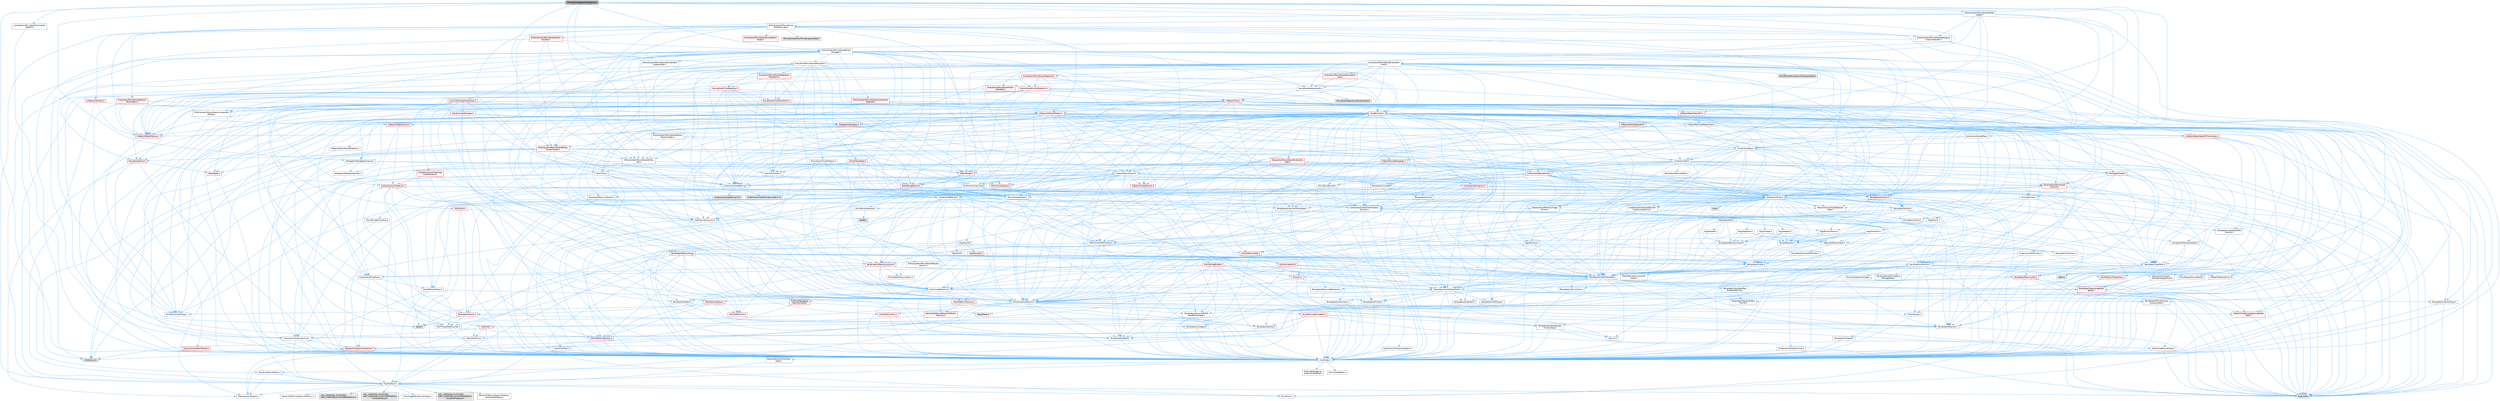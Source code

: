 digraph "MovieSceneSequenceInstance.h"
{
 // INTERACTIVE_SVG=YES
 // LATEX_PDF_SIZE
  bgcolor="transparent";
  edge [fontname=Helvetica,fontsize=10,labelfontname=Helvetica,labelfontsize=10];
  node [fontname=Helvetica,fontsize=10,shape=box,height=0.2,width=0.4];
  Node1 [id="Node000001",label="MovieSceneSequenceInstance.h",height=0.2,width=0.4,color="gray40", fillcolor="grey60", style="filled", fontcolor="black",tooltip=" "];
  Node1 -> Node2 [id="edge1_Node000001_Node000002",color="steelblue1",style="solid",tooltip=" "];
  Node2 [id="Node000002",label="Compilation/MovieSceneCompiled\lDataID.h",height=0.2,width=0.4,color="grey40", fillcolor="white", style="filled",URL="$d7/d05/MovieSceneCompiledDataID_8h.html",tooltip=" "];
  Node2 -> Node3 [id="edge2_Node000002_Node000003",color="steelblue1",style="solid",tooltip=" "];
  Node3 [id="Node000003",label="CoreTypes.h",height=0.2,width=0.4,color="grey40", fillcolor="white", style="filled",URL="$dc/dec/CoreTypes_8h.html",tooltip=" "];
  Node3 -> Node4 [id="edge3_Node000003_Node000004",color="steelblue1",style="solid",tooltip=" "];
  Node4 [id="Node000004",label="HAL/Platform.h",height=0.2,width=0.4,color="grey40", fillcolor="white", style="filled",URL="$d9/dd0/Platform_8h.html",tooltip=" "];
  Node4 -> Node5 [id="edge4_Node000004_Node000005",color="steelblue1",style="solid",tooltip=" "];
  Node5 [id="Node000005",label="Misc/Build.h",height=0.2,width=0.4,color="grey40", fillcolor="white", style="filled",URL="$d3/dbb/Build_8h.html",tooltip=" "];
  Node4 -> Node6 [id="edge5_Node000004_Node000006",color="steelblue1",style="solid",tooltip=" "];
  Node6 [id="Node000006",label="Misc/LargeWorldCoordinates.h",height=0.2,width=0.4,color="grey40", fillcolor="white", style="filled",URL="$d2/dcb/LargeWorldCoordinates_8h.html",tooltip=" "];
  Node4 -> Node7 [id="edge6_Node000004_Node000007",color="steelblue1",style="solid",tooltip=" "];
  Node7 [id="Node000007",label="type_traits",height=0.2,width=0.4,color="grey60", fillcolor="#E0E0E0", style="filled",tooltip=" "];
  Node4 -> Node8 [id="edge7_Node000004_Node000008",color="steelblue1",style="solid",tooltip=" "];
  Node8 [id="Node000008",label="PreprocessorHelpers.h",height=0.2,width=0.4,color="grey40", fillcolor="white", style="filled",URL="$db/ddb/PreprocessorHelpers_8h.html",tooltip=" "];
  Node4 -> Node9 [id="edge8_Node000004_Node000009",color="steelblue1",style="solid",tooltip=" "];
  Node9 [id="Node000009",label="UBT_COMPILED_PLATFORM\l/UBT_COMPILED_PLATFORMPlatform\lCompilerPreSetup.h",height=0.2,width=0.4,color="grey60", fillcolor="#E0E0E0", style="filled",tooltip=" "];
  Node4 -> Node10 [id="edge9_Node000004_Node000010",color="steelblue1",style="solid",tooltip=" "];
  Node10 [id="Node000010",label="GenericPlatform/GenericPlatform\lCompilerPreSetup.h",height=0.2,width=0.4,color="grey40", fillcolor="white", style="filled",URL="$d9/dc8/GenericPlatformCompilerPreSetup_8h.html",tooltip=" "];
  Node4 -> Node11 [id="edge10_Node000004_Node000011",color="steelblue1",style="solid",tooltip=" "];
  Node11 [id="Node000011",label="GenericPlatform/GenericPlatform.h",height=0.2,width=0.4,color="grey40", fillcolor="white", style="filled",URL="$d6/d84/GenericPlatform_8h.html",tooltip=" "];
  Node4 -> Node12 [id="edge11_Node000004_Node000012",color="steelblue1",style="solid",tooltip=" "];
  Node12 [id="Node000012",label="UBT_COMPILED_PLATFORM\l/UBT_COMPILED_PLATFORMPlatform.h",height=0.2,width=0.4,color="grey60", fillcolor="#E0E0E0", style="filled",tooltip=" "];
  Node4 -> Node13 [id="edge12_Node000004_Node000013",color="steelblue1",style="solid",tooltip=" "];
  Node13 [id="Node000013",label="UBT_COMPILED_PLATFORM\l/UBT_COMPILED_PLATFORMPlatform\lCompilerSetup.h",height=0.2,width=0.4,color="grey60", fillcolor="#E0E0E0", style="filled",tooltip=" "];
  Node3 -> Node14 [id="edge13_Node000003_Node000014",color="steelblue1",style="solid",tooltip=" "];
  Node14 [id="Node000014",label="ProfilingDebugging\l/UMemoryDefines.h",height=0.2,width=0.4,color="grey40", fillcolor="white", style="filled",URL="$d2/da2/UMemoryDefines_8h.html",tooltip=" "];
  Node3 -> Node15 [id="edge14_Node000003_Node000015",color="steelblue1",style="solid",tooltip=" "];
  Node15 [id="Node000015",label="Misc/CoreMiscDefines.h",height=0.2,width=0.4,color="grey40", fillcolor="white", style="filled",URL="$da/d38/CoreMiscDefines_8h.html",tooltip=" "];
  Node15 -> Node4 [id="edge15_Node000015_Node000004",color="steelblue1",style="solid",tooltip=" "];
  Node15 -> Node8 [id="edge16_Node000015_Node000008",color="steelblue1",style="solid",tooltip=" "];
  Node3 -> Node16 [id="edge17_Node000003_Node000016",color="steelblue1",style="solid",tooltip=" "];
  Node16 [id="Node000016",label="Misc/CoreDefines.h",height=0.2,width=0.4,color="grey40", fillcolor="white", style="filled",URL="$d3/dd2/CoreDefines_8h.html",tooltip=" "];
  Node1 -> Node17 [id="edge18_Node000001_Node000017",color="steelblue1",style="solid",tooltip=" "];
  Node17 [id="Node000017",label="Containers/Array.h",height=0.2,width=0.4,color="grey40", fillcolor="white", style="filled",URL="$df/dd0/Array_8h.html",tooltip=" "];
  Node17 -> Node3 [id="edge19_Node000017_Node000003",color="steelblue1",style="solid",tooltip=" "];
  Node17 -> Node18 [id="edge20_Node000017_Node000018",color="steelblue1",style="solid",tooltip=" "];
  Node18 [id="Node000018",label="Misc/AssertionMacros.h",height=0.2,width=0.4,color="grey40", fillcolor="white", style="filled",URL="$d0/dfa/AssertionMacros_8h.html",tooltip=" "];
  Node18 -> Node3 [id="edge21_Node000018_Node000003",color="steelblue1",style="solid",tooltip=" "];
  Node18 -> Node4 [id="edge22_Node000018_Node000004",color="steelblue1",style="solid",tooltip=" "];
  Node18 -> Node19 [id="edge23_Node000018_Node000019",color="steelblue1",style="solid",tooltip=" "];
  Node19 [id="Node000019",label="HAL/PlatformMisc.h",height=0.2,width=0.4,color="red", fillcolor="#FFF0F0", style="filled",URL="$d0/df5/PlatformMisc_8h.html",tooltip=" "];
  Node19 -> Node3 [id="edge24_Node000019_Node000003",color="steelblue1",style="solid",tooltip=" "];
  Node18 -> Node8 [id="edge25_Node000018_Node000008",color="steelblue1",style="solid",tooltip=" "];
  Node18 -> Node55 [id="edge26_Node000018_Node000055",color="steelblue1",style="solid",tooltip=" "];
  Node55 [id="Node000055",label="Templates/EnableIf.h",height=0.2,width=0.4,color="grey40", fillcolor="white", style="filled",URL="$d7/d60/EnableIf_8h.html",tooltip=" "];
  Node55 -> Node3 [id="edge27_Node000055_Node000003",color="steelblue1",style="solid",tooltip=" "];
  Node18 -> Node56 [id="edge28_Node000018_Node000056",color="steelblue1",style="solid",tooltip=" "];
  Node56 [id="Node000056",label="Templates/IsArrayOrRefOf\lTypeByPredicate.h",height=0.2,width=0.4,color="grey40", fillcolor="white", style="filled",URL="$d6/da1/IsArrayOrRefOfTypeByPredicate_8h.html",tooltip=" "];
  Node56 -> Node3 [id="edge29_Node000056_Node000003",color="steelblue1",style="solid",tooltip=" "];
  Node18 -> Node57 [id="edge30_Node000018_Node000057",color="steelblue1",style="solid",tooltip=" "];
  Node57 [id="Node000057",label="Templates/IsValidVariadic\lFunctionArg.h",height=0.2,width=0.4,color="grey40", fillcolor="white", style="filled",URL="$d0/dc8/IsValidVariadicFunctionArg_8h.html",tooltip=" "];
  Node57 -> Node3 [id="edge31_Node000057_Node000003",color="steelblue1",style="solid",tooltip=" "];
  Node57 -> Node58 [id="edge32_Node000057_Node000058",color="steelblue1",style="solid",tooltip=" "];
  Node58 [id="Node000058",label="IsEnum.h",height=0.2,width=0.4,color="grey40", fillcolor="white", style="filled",URL="$d4/de5/IsEnum_8h.html",tooltip=" "];
  Node57 -> Node7 [id="edge33_Node000057_Node000007",color="steelblue1",style="solid",tooltip=" "];
  Node18 -> Node59 [id="edge34_Node000018_Node000059",color="steelblue1",style="solid",tooltip=" "];
  Node59 [id="Node000059",label="Traits/IsCharEncodingCompatible\lWith.h",height=0.2,width=0.4,color="red", fillcolor="#FFF0F0", style="filled",URL="$df/dd1/IsCharEncodingCompatibleWith_8h.html",tooltip=" "];
  Node59 -> Node7 [id="edge35_Node000059_Node000007",color="steelblue1",style="solid",tooltip=" "];
  Node18 -> Node61 [id="edge36_Node000018_Node000061",color="steelblue1",style="solid",tooltip=" "];
  Node61 [id="Node000061",label="Misc/VarArgs.h",height=0.2,width=0.4,color="grey40", fillcolor="white", style="filled",URL="$d5/d6f/VarArgs_8h.html",tooltip=" "];
  Node61 -> Node3 [id="edge37_Node000061_Node000003",color="steelblue1",style="solid",tooltip=" "];
  Node18 -> Node62 [id="edge38_Node000018_Node000062",color="steelblue1",style="solid",tooltip=" "];
  Node62 [id="Node000062",label="String/FormatStringSan.h",height=0.2,width=0.4,color="red", fillcolor="#FFF0F0", style="filled",URL="$d3/d8b/FormatStringSan_8h.html",tooltip=" "];
  Node62 -> Node7 [id="edge39_Node000062_Node000007",color="steelblue1",style="solid",tooltip=" "];
  Node62 -> Node3 [id="edge40_Node000062_Node000003",color="steelblue1",style="solid",tooltip=" "];
  Node62 -> Node63 [id="edge41_Node000062_Node000063",color="steelblue1",style="solid",tooltip=" "];
  Node63 [id="Node000063",label="Templates/Requires.h",height=0.2,width=0.4,color="grey40", fillcolor="white", style="filled",URL="$dc/d96/Requires_8h.html",tooltip=" "];
  Node63 -> Node55 [id="edge42_Node000063_Node000055",color="steelblue1",style="solid",tooltip=" "];
  Node63 -> Node7 [id="edge43_Node000063_Node000007",color="steelblue1",style="solid",tooltip=" "];
  Node62 -> Node64 [id="edge44_Node000062_Node000064",color="steelblue1",style="solid",tooltip=" "];
  Node64 [id="Node000064",label="Templates/Identity.h",height=0.2,width=0.4,color="grey40", fillcolor="white", style="filled",URL="$d0/dd5/Identity_8h.html",tooltip=" "];
  Node62 -> Node57 [id="edge45_Node000062_Node000057",color="steelblue1",style="solid",tooltip=" "];
  Node62 -> Node27 [id="edge46_Node000062_Node000027",color="steelblue1",style="solid",tooltip=" "];
  Node27 [id="Node000027",label="Containers/ContainersFwd.h",height=0.2,width=0.4,color="grey40", fillcolor="white", style="filled",URL="$d4/d0a/ContainersFwd_8h.html",tooltip=" "];
  Node27 -> Node4 [id="edge47_Node000027_Node000004",color="steelblue1",style="solid",tooltip=" "];
  Node27 -> Node3 [id="edge48_Node000027_Node000003",color="steelblue1",style="solid",tooltip=" "];
  Node27 -> Node24 [id="edge49_Node000027_Node000024",color="steelblue1",style="solid",tooltip=" "];
  Node24 [id="Node000024",label="Traits/IsContiguousContainer.h",height=0.2,width=0.4,color="red", fillcolor="#FFF0F0", style="filled",URL="$d5/d3c/IsContiguousContainer_8h.html",tooltip=" "];
  Node24 -> Node3 [id="edge50_Node000024_Node000003",color="steelblue1",style="solid",tooltip=" "];
  Node24 -> Node23 [id="edge51_Node000024_Node000023",color="steelblue1",style="solid",tooltip=" "];
  Node23 [id="Node000023",label="initializer_list",height=0.2,width=0.4,color="grey60", fillcolor="#E0E0E0", style="filled",tooltip=" "];
  Node18 -> Node68 [id="edge52_Node000018_Node000068",color="steelblue1",style="solid",tooltip=" "];
  Node68 [id="Node000068",label="atomic",height=0.2,width=0.4,color="grey60", fillcolor="#E0E0E0", style="filled",tooltip=" "];
  Node17 -> Node69 [id="edge53_Node000017_Node000069",color="steelblue1",style="solid",tooltip=" "];
  Node69 [id="Node000069",label="Misc/IntrusiveUnsetOptional\lState.h",height=0.2,width=0.4,color="grey40", fillcolor="white", style="filled",URL="$d2/d0a/IntrusiveUnsetOptionalState_8h.html",tooltip=" "];
  Node69 -> Node70 [id="edge54_Node000069_Node000070",color="steelblue1",style="solid",tooltip=" "];
  Node70 [id="Node000070",label="Misc/OptionalFwd.h",height=0.2,width=0.4,color="grey40", fillcolor="white", style="filled",URL="$dc/d50/OptionalFwd_8h.html",tooltip=" "];
  Node17 -> Node71 [id="edge55_Node000017_Node000071",color="steelblue1",style="solid",tooltip=" "];
  Node71 [id="Node000071",label="Misc/ReverseIterate.h",height=0.2,width=0.4,color="grey40", fillcolor="white", style="filled",URL="$db/de3/ReverseIterate_8h.html",tooltip=" "];
  Node71 -> Node4 [id="edge56_Node000071_Node000004",color="steelblue1",style="solid",tooltip=" "];
  Node71 -> Node72 [id="edge57_Node000071_Node000072",color="steelblue1",style="solid",tooltip=" "];
  Node72 [id="Node000072",label="iterator",height=0.2,width=0.4,color="grey60", fillcolor="#E0E0E0", style="filled",tooltip=" "];
  Node17 -> Node73 [id="edge58_Node000017_Node000073",color="steelblue1",style="solid",tooltip=" "];
  Node73 [id="Node000073",label="HAL/UnrealMemory.h",height=0.2,width=0.4,color="grey40", fillcolor="white", style="filled",URL="$d9/d96/UnrealMemory_8h.html",tooltip=" "];
  Node73 -> Node3 [id="edge59_Node000073_Node000003",color="steelblue1",style="solid",tooltip=" "];
  Node73 -> Node74 [id="edge60_Node000073_Node000074",color="steelblue1",style="solid",tooltip=" "];
  Node74 [id="Node000074",label="GenericPlatform/GenericPlatform\lMemory.h",height=0.2,width=0.4,color="red", fillcolor="#FFF0F0", style="filled",URL="$dd/d22/GenericPlatformMemory_8h.html",tooltip=" "];
  Node74 -> Node26 [id="edge61_Node000074_Node000026",color="steelblue1",style="solid",tooltip=" "];
  Node26 [id="Node000026",label="CoreFwd.h",height=0.2,width=0.4,color="red", fillcolor="#FFF0F0", style="filled",URL="$d1/d1e/CoreFwd_8h.html",tooltip=" "];
  Node26 -> Node3 [id="edge62_Node000026_Node000003",color="steelblue1",style="solid",tooltip=" "];
  Node26 -> Node27 [id="edge63_Node000026_Node000027",color="steelblue1",style="solid",tooltip=" "];
  Node26 -> Node28 [id="edge64_Node000026_Node000028",color="steelblue1",style="solid",tooltip=" "];
  Node28 [id="Node000028",label="Math/MathFwd.h",height=0.2,width=0.4,color="grey40", fillcolor="white", style="filled",URL="$d2/d10/MathFwd_8h.html",tooltip=" "];
  Node28 -> Node4 [id="edge65_Node000028_Node000004",color="steelblue1",style="solid",tooltip=" "];
  Node74 -> Node3 [id="edge66_Node000074_Node000003",color="steelblue1",style="solid",tooltip=" "];
  Node73 -> Node77 [id="edge67_Node000073_Node000077",color="steelblue1",style="solid",tooltip=" "];
  Node77 [id="Node000077",label="HAL/MemoryBase.h",height=0.2,width=0.4,color="red", fillcolor="#FFF0F0", style="filled",URL="$d6/d9f/MemoryBase_8h.html",tooltip=" "];
  Node77 -> Node3 [id="edge68_Node000077_Node000003",color="steelblue1",style="solid",tooltip=" "];
  Node77 -> Node48 [id="edge69_Node000077_Node000048",color="steelblue1",style="solid",tooltip=" "];
  Node48 [id="Node000048",label="HAL/PlatformAtomics.h",height=0.2,width=0.4,color="red", fillcolor="#FFF0F0", style="filled",URL="$d3/d36/PlatformAtomics_8h.html",tooltip=" "];
  Node48 -> Node3 [id="edge70_Node000048_Node000003",color="steelblue1",style="solid",tooltip=" "];
  Node77 -> Node31 [id="edge71_Node000077_Node000031",color="steelblue1",style="solid",tooltip=" "];
  Node31 [id="Node000031",label="HAL/PlatformCrt.h",height=0.2,width=0.4,color="red", fillcolor="#FFF0F0", style="filled",URL="$d8/d75/PlatformCrt_8h.html",tooltip=" "];
  Node77 -> Node81 [id="edge72_Node000077_Node000081",color="steelblue1",style="solid",tooltip=" "];
  Node81 [id="Node000081",label="Templates/Atomic.h",height=0.2,width=0.4,color="red", fillcolor="#FFF0F0", style="filled",URL="$d3/d91/Atomic_8h.html",tooltip=" "];
  Node81 -> Node82 [id="edge73_Node000081_Node000082",color="steelblue1",style="solid",tooltip=" "];
  Node82 [id="Node000082",label="HAL/ThreadSafeCounter.h",height=0.2,width=0.4,color="grey40", fillcolor="white", style="filled",URL="$dc/dc9/ThreadSafeCounter_8h.html",tooltip=" "];
  Node82 -> Node3 [id="edge74_Node000082_Node000003",color="steelblue1",style="solid",tooltip=" "];
  Node82 -> Node48 [id="edge75_Node000082_Node000048",color="steelblue1",style="solid",tooltip=" "];
  Node81 -> Node84 [id="edge76_Node000081_Node000084",color="steelblue1",style="solid",tooltip=" "];
  Node84 [id="Node000084",label="Templates/IsIntegral.h",height=0.2,width=0.4,color="grey40", fillcolor="white", style="filled",URL="$da/d64/IsIntegral_8h.html",tooltip=" "];
  Node84 -> Node3 [id="edge77_Node000084_Node000003",color="steelblue1",style="solid",tooltip=" "];
  Node81 -> Node68 [id="edge78_Node000081_Node000068",color="steelblue1",style="solid",tooltip=" "];
  Node73 -> Node90 [id="edge79_Node000073_Node000090",color="steelblue1",style="solid",tooltip=" "];
  Node90 [id="Node000090",label="HAL/PlatformMemory.h",height=0.2,width=0.4,color="red", fillcolor="#FFF0F0", style="filled",URL="$de/d68/PlatformMemory_8h.html",tooltip=" "];
  Node90 -> Node3 [id="edge80_Node000090_Node000003",color="steelblue1",style="solid",tooltip=" "];
  Node90 -> Node74 [id="edge81_Node000090_Node000074",color="steelblue1",style="solid",tooltip=" "];
  Node73 -> Node92 [id="edge82_Node000073_Node000092",color="steelblue1",style="solid",tooltip=" "];
  Node92 [id="Node000092",label="ProfilingDebugging\l/MemoryTrace.h",height=0.2,width=0.4,color="red", fillcolor="#FFF0F0", style="filled",URL="$da/dd7/MemoryTrace_8h.html",tooltip=" "];
  Node92 -> Node4 [id="edge83_Node000092_Node000004",color="steelblue1",style="solid",tooltip=" "];
  Node92 -> Node43 [id="edge84_Node000092_Node000043",color="steelblue1",style="solid",tooltip=" "];
  Node43 [id="Node000043",label="Misc/EnumClassFlags.h",height=0.2,width=0.4,color="grey40", fillcolor="white", style="filled",URL="$d8/de7/EnumClassFlags_8h.html",tooltip=" "];
  Node92 -> Node54 [id="edge85_Node000092_Node000054",color="steelblue1",style="solid",tooltip=" "];
  Node54 [id="Node000054",label="Trace/Trace.h",height=0.2,width=0.4,color="grey60", fillcolor="#E0E0E0", style="filled",tooltip=" "];
  Node73 -> Node93 [id="edge86_Node000073_Node000093",color="steelblue1",style="solid",tooltip=" "];
  Node93 [id="Node000093",label="Templates/IsPointer.h",height=0.2,width=0.4,color="grey40", fillcolor="white", style="filled",URL="$d7/d05/IsPointer_8h.html",tooltip=" "];
  Node93 -> Node3 [id="edge87_Node000093_Node000003",color="steelblue1",style="solid",tooltip=" "];
  Node17 -> Node94 [id="edge88_Node000017_Node000094",color="steelblue1",style="solid",tooltip=" "];
  Node94 [id="Node000094",label="Templates/UnrealTypeTraits.h",height=0.2,width=0.4,color="grey40", fillcolor="white", style="filled",URL="$d2/d2d/UnrealTypeTraits_8h.html",tooltip=" "];
  Node94 -> Node3 [id="edge89_Node000094_Node000003",color="steelblue1",style="solid",tooltip=" "];
  Node94 -> Node93 [id="edge90_Node000094_Node000093",color="steelblue1",style="solid",tooltip=" "];
  Node94 -> Node18 [id="edge91_Node000094_Node000018",color="steelblue1",style="solid",tooltip=" "];
  Node94 -> Node86 [id="edge92_Node000094_Node000086",color="steelblue1",style="solid",tooltip=" "];
  Node86 [id="Node000086",label="Templates/AndOrNot.h",height=0.2,width=0.4,color="grey40", fillcolor="white", style="filled",URL="$db/d0a/AndOrNot_8h.html",tooltip=" "];
  Node86 -> Node3 [id="edge93_Node000086_Node000003",color="steelblue1",style="solid",tooltip=" "];
  Node94 -> Node55 [id="edge94_Node000094_Node000055",color="steelblue1",style="solid",tooltip=" "];
  Node94 -> Node95 [id="edge95_Node000094_Node000095",color="steelblue1",style="solid",tooltip=" "];
  Node95 [id="Node000095",label="Templates/IsArithmetic.h",height=0.2,width=0.4,color="grey40", fillcolor="white", style="filled",URL="$d2/d5d/IsArithmetic_8h.html",tooltip=" "];
  Node95 -> Node3 [id="edge96_Node000095_Node000003",color="steelblue1",style="solid",tooltip=" "];
  Node94 -> Node58 [id="edge97_Node000094_Node000058",color="steelblue1",style="solid",tooltip=" "];
  Node94 -> Node96 [id="edge98_Node000094_Node000096",color="steelblue1",style="solid",tooltip=" "];
  Node96 [id="Node000096",label="Templates/Models.h",height=0.2,width=0.4,color="grey40", fillcolor="white", style="filled",URL="$d3/d0c/Models_8h.html",tooltip=" "];
  Node96 -> Node64 [id="edge99_Node000096_Node000064",color="steelblue1",style="solid",tooltip=" "];
  Node94 -> Node97 [id="edge100_Node000094_Node000097",color="steelblue1",style="solid",tooltip=" "];
  Node97 [id="Node000097",label="Templates/IsPODType.h",height=0.2,width=0.4,color="grey40", fillcolor="white", style="filled",URL="$d7/db1/IsPODType_8h.html",tooltip=" "];
  Node97 -> Node3 [id="edge101_Node000097_Node000003",color="steelblue1",style="solid",tooltip=" "];
  Node94 -> Node98 [id="edge102_Node000094_Node000098",color="steelblue1",style="solid",tooltip=" "];
  Node98 [id="Node000098",label="Templates/IsUECoreType.h",height=0.2,width=0.4,color="grey40", fillcolor="white", style="filled",URL="$d1/db8/IsUECoreType_8h.html",tooltip=" "];
  Node98 -> Node3 [id="edge103_Node000098_Node000003",color="steelblue1",style="solid",tooltip=" "];
  Node98 -> Node7 [id="edge104_Node000098_Node000007",color="steelblue1",style="solid",tooltip=" "];
  Node94 -> Node87 [id="edge105_Node000094_Node000087",color="steelblue1",style="solid",tooltip=" "];
  Node87 [id="Node000087",label="Templates/IsTriviallyCopy\lConstructible.h",height=0.2,width=0.4,color="grey40", fillcolor="white", style="filled",URL="$d3/d78/IsTriviallyCopyConstructible_8h.html",tooltip=" "];
  Node87 -> Node3 [id="edge106_Node000087_Node000003",color="steelblue1",style="solid",tooltip=" "];
  Node87 -> Node7 [id="edge107_Node000087_Node000007",color="steelblue1",style="solid",tooltip=" "];
  Node17 -> Node99 [id="edge108_Node000017_Node000099",color="steelblue1",style="solid",tooltip=" "];
  Node99 [id="Node000099",label="Templates/UnrealTemplate.h",height=0.2,width=0.4,color="grey40", fillcolor="white", style="filled",URL="$d4/d24/UnrealTemplate_8h.html",tooltip=" "];
  Node99 -> Node3 [id="edge109_Node000099_Node000003",color="steelblue1",style="solid",tooltip=" "];
  Node99 -> Node93 [id="edge110_Node000099_Node000093",color="steelblue1",style="solid",tooltip=" "];
  Node99 -> Node73 [id="edge111_Node000099_Node000073",color="steelblue1",style="solid",tooltip=" "];
  Node99 -> Node100 [id="edge112_Node000099_Node000100",color="steelblue1",style="solid",tooltip=" "];
  Node100 [id="Node000100",label="Templates/CopyQualifiers\lAndRefsFromTo.h",height=0.2,width=0.4,color="grey40", fillcolor="white", style="filled",URL="$d3/db3/CopyQualifiersAndRefsFromTo_8h.html",tooltip=" "];
  Node100 -> Node101 [id="edge113_Node000100_Node000101",color="steelblue1",style="solid",tooltip=" "];
  Node101 [id="Node000101",label="Templates/CopyQualifiers\lFromTo.h",height=0.2,width=0.4,color="grey40", fillcolor="white", style="filled",URL="$d5/db4/CopyQualifiersFromTo_8h.html",tooltip=" "];
  Node99 -> Node94 [id="edge114_Node000099_Node000094",color="steelblue1",style="solid",tooltip=" "];
  Node99 -> Node102 [id="edge115_Node000099_Node000102",color="steelblue1",style="solid",tooltip=" "];
  Node102 [id="Node000102",label="Templates/RemoveReference.h",height=0.2,width=0.4,color="grey40", fillcolor="white", style="filled",URL="$da/dbe/RemoveReference_8h.html",tooltip=" "];
  Node102 -> Node3 [id="edge116_Node000102_Node000003",color="steelblue1",style="solid",tooltip=" "];
  Node99 -> Node63 [id="edge117_Node000099_Node000063",color="steelblue1",style="solid",tooltip=" "];
  Node99 -> Node103 [id="edge118_Node000099_Node000103",color="steelblue1",style="solid",tooltip=" "];
  Node103 [id="Node000103",label="Templates/TypeCompatible\lBytes.h",height=0.2,width=0.4,color="red", fillcolor="#FFF0F0", style="filled",URL="$df/d0a/TypeCompatibleBytes_8h.html",tooltip=" "];
  Node103 -> Node3 [id="edge119_Node000103_Node000003",color="steelblue1",style="solid",tooltip=" "];
  Node103 -> Node7 [id="edge120_Node000103_Node000007",color="steelblue1",style="solid",tooltip=" "];
  Node99 -> Node64 [id="edge121_Node000099_Node000064",color="steelblue1",style="solid",tooltip=" "];
  Node99 -> Node24 [id="edge122_Node000099_Node000024",color="steelblue1",style="solid",tooltip=" "];
  Node99 -> Node104 [id="edge123_Node000099_Node000104",color="steelblue1",style="solid",tooltip=" "];
  Node104 [id="Node000104",label="Traits/UseBitwiseSwap.h",height=0.2,width=0.4,color="grey40", fillcolor="white", style="filled",URL="$db/df3/UseBitwiseSwap_8h.html",tooltip=" "];
  Node104 -> Node3 [id="edge124_Node000104_Node000003",color="steelblue1",style="solid",tooltip=" "];
  Node104 -> Node7 [id="edge125_Node000104_Node000007",color="steelblue1",style="solid",tooltip=" "];
  Node99 -> Node7 [id="edge126_Node000099_Node000007",color="steelblue1",style="solid",tooltip=" "];
  Node17 -> Node105 [id="edge127_Node000017_Node000105",color="steelblue1",style="solid",tooltip=" "];
  Node105 [id="Node000105",label="Containers/AllowShrinking.h",height=0.2,width=0.4,color="grey40", fillcolor="white", style="filled",URL="$d7/d1a/AllowShrinking_8h.html",tooltip=" "];
  Node105 -> Node3 [id="edge128_Node000105_Node000003",color="steelblue1",style="solid",tooltip=" "];
  Node17 -> Node106 [id="edge129_Node000017_Node000106",color="steelblue1",style="solid",tooltip=" "];
  Node106 [id="Node000106",label="Containers/ContainerAllocation\lPolicies.h",height=0.2,width=0.4,color="grey40", fillcolor="white", style="filled",URL="$d7/dff/ContainerAllocationPolicies_8h.html",tooltip=" "];
  Node106 -> Node3 [id="edge130_Node000106_Node000003",color="steelblue1",style="solid",tooltip=" "];
  Node106 -> Node107 [id="edge131_Node000106_Node000107",color="steelblue1",style="solid",tooltip=" "];
  Node107 [id="Node000107",label="Containers/ContainerHelpers.h",height=0.2,width=0.4,color="grey40", fillcolor="white", style="filled",URL="$d7/d33/ContainerHelpers_8h.html",tooltip=" "];
  Node107 -> Node3 [id="edge132_Node000107_Node000003",color="steelblue1",style="solid",tooltip=" "];
  Node106 -> Node106 [id="edge133_Node000106_Node000106",color="steelblue1",style="solid",tooltip=" "];
  Node106 -> Node108 [id="edge134_Node000106_Node000108",color="steelblue1",style="solid",tooltip=" "];
  Node108 [id="Node000108",label="HAL/PlatformMath.h",height=0.2,width=0.4,color="red", fillcolor="#FFF0F0", style="filled",URL="$dc/d53/PlatformMath_8h.html",tooltip=" "];
  Node108 -> Node3 [id="edge135_Node000108_Node000003",color="steelblue1",style="solid",tooltip=" "];
  Node106 -> Node73 [id="edge136_Node000106_Node000073",color="steelblue1",style="solid",tooltip=" "];
  Node106 -> Node41 [id="edge137_Node000106_Node000041",color="steelblue1",style="solid",tooltip=" "];
  Node41 [id="Node000041",label="Math/NumericLimits.h",height=0.2,width=0.4,color="grey40", fillcolor="white", style="filled",URL="$df/d1b/NumericLimits_8h.html",tooltip=" "];
  Node41 -> Node3 [id="edge138_Node000041_Node000003",color="steelblue1",style="solid",tooltip=" "];
  Node106 -> Node18 [id="edge139_Node000106_Node000018",color="steelblue1",style="solid",tooltip=" "];
  Node106 -> Node116 [id="edge140_Node000106_Node000116",color="steelblue1",style="solid",tooltip=" "];
  Node116 [id="Node000116",label="Templates/IsPolymorphic.h",height=0.2,width=0.4,color="grey40", fillcolor="white", style="filled",URL="$dc/d20/IsPolymorphic_8h.html",tooltip=" "];
  Node106 -> Node117 [id="edge141_Node000106_Node000117",color="steelblue1",style="solid",tooltip=" "];
  Node117 [id="Node000117",label="Templates/MemoryOps.h",height=0.2,width=0.4,color="red", fillcolor="#FFF0F0", style="filled",URL="$db/dea/MemoryOps_8h.html",tooltip=" "];
  Node117 -> Node3 [id="edge142_Node000117_Node000003",color="steelblue1",style="solid",tooltip=" "];
  Node117 -> Node73 [id="edge143_Node000117_Node000073",color="steelblue1",style="solid",tooltip=" "];
  Node117 -> Node87 [id="edge144_Node000117_Node000087",color="steelblue1",style="solid",tooltip=" "];
  Node117 -> Node63 [id="edge145_Node000117_Node000063",color="steelblue1",style="solid",tooltip=" "];
  Node117 -> Node94 [id="edge146_Node000117_Node000094",color="steelblue1",style="solid",tooltip=" "];
  Node117 -> Node104 [id="edge147_Node000117_Node000104",color="steelblue1",style="solid",tooltip=" "];
  Node117 -> Node7 [id="edge148_Node000117_Node000007",color="steelblue1",style="solid",tooltip=" "];
  Node106 -> Node103 [id="edge149_Node000106_Node000103",color="steelblue1",style="solid",tooltip=" "];
  Node106 -> Node7 [id="edge150_Node000106_Node000007",color="steelblue1",style="solid",tooltip=" "];
  Node17 -> Node118 [id="edge151_Node000017_Node000118",color="steelblue1",style="solid",tooltip=" "];
  Node118 [id="Node000118",label="Containers/ContainerElement\lTypeCompatibility.h",height=0.2,width=0.4,color="grey40", fillcolor="white", style="filled",URL="$df/ddf/ContainerElementTypeCompatibility_8h.html",tooltip=" "];
  Node118 -> Node3 [id="edge152_Node000118_Node000003",color="steelblue1",style="solid",tooltip=" "];
  Node118 -> Node94 [id="edge153_Node000118_Node000094",color="steelblue1",style="solid",tooltip=" "];
  Node17 -> Node119 [id="edge154_Node000017_Node000119",color="steelblue1",style="solid",tooltip=" "];
  Node119 [id="Node000119",label="Serialization/Archive.h",height=0.2,width=0.4,color="grey40", fillcolor="white", style="filled",URL="$d7/d3b/Archive_8h.html",tooltip=" "];
  Node119 -> Node26 [id="edge155_Node000119_Node000026",color="steelblue1",style="solid",tooltip=" "];
  Node119 -> Node3 [id="edge156_Node000119_Node000003",color="steelblue1",style="solid",tooltip=" "];
  Node119 -> Node120 [id="edge157_Node000119_Node000120",color="steelblue1",style="solid",tooltip=" "];
  Node120 [id="Node000120",label="HAL/PlatformProperties.h",height=0.2,width=0.4,color="red", fillcolor="#FFF0F0", style="filled",URL="$d9/db0/PlatformProperties_8h.html",tooltip=" "];
  Node120 -> Node3 [id="edge158_Node000120_Node000003",color="steelblue1",style="solid",tooltip=" "];
  Node119 -> Node123 [id="edge159_Node000119_Node000123",color="steelblue1",style="solid",tooltip=" "];
  Node123 [id="Node000123",label="Internationalization\l/TextNamespaceFwd.h",height=0.2,width=0.4,color="grey40", fillcolor="white", style="filled",URL="$d8/d97/TextNamespaceFwd_8h.html",tooltip=" "];
  Node123 -> Node3 [id="edge160_Node000123_Node000003",color="steelblue1",style="solid",tooltip=" "];
  Node119 -> Node28 [id="edge161_Node000119_Node000028",color="steelblue1",style="solid",tooltip=" "];
  Node119 -> Node18 [id="edge162_Node000119_Node000018",color="steelblue1",style="solid",tooltip=" "];
  Node119 -> Node5 [id="edge163_Node000119_Node000005",color="steelblue1",style="solid",tooltip=" "];
  Node119 -> Node42 [id="edge164_Node000119_Node000042",color="steelblue1",style="solid",tooltip=" "];
  Node42 [id="Node000042",label="Misc/CompressionFlags.h",height=0.2,width=0.4,color="grey40", fillcolor="white", style="filled",URL="$d9/d76/CompressionFlags_8h.html",tooltip=" "];
  Node119 -> Node124 [id="edge165_Node000119_Node000124",color="steelblue1",style="solid",tooltip=" "];
  Node124 [id="Node000124",label="Misc/EngineVersionBase.h",height=0.2,width=0.4,color="grey40", fillcolor="white", style="filled",URL="$d5/d2b/EngineVersionBase_8h.html",tooltip=" "];
  Node124 -> Node3 [id="edge166_Node000124_Node000003",color="steelblue1",style="solid",tooltip=" "];
  Node119 -> Node61 [id="edge167_Node000119_Node000061",color="steelblue1",style="solid",tooltip=" "];
  Node119 -> Node125 [id="edge168_Node000119_Node000125",color="steelblue1",style="solid",tooltip=" "];
  Node125 [id="Node000125",label="Serialization/ArchiveCook\lData.h",height=0.2,width=0.4,color="grey40", fillcolor="white", style="filled",URL="$dc/db6/ArchiveCookData_8h.html",tooltip=" "];
  Node125 -> Node4 [id="edge169_Node000125_Node000004",color="steelblue1",style="solid",tooltip=" "];
  Node119 -> Node126 [id="edge170_Node000119_Node000126",color="steelblue1",style="solid",tooltip=" "];
  Node126 [id="Node000126",label="Serialization/ArchiveSave\lPackageData.h",height=0.2,width=0.4,color="grey40", fillcolor="white", style="filled",URL="$d1/d37/ArchiveSavePackageData_8h.html",tooltip=" "];
  Node119 -> Node55 [id="edge171_Node000119_Node000055",color="steelblue1",style="solid",tooltip=" "];
  Node119 -> Node56 [id="edge172_Node000119_Node000056",color="steelblue1",style="solid",tooltip=" "];
  Node119 -> Node127 [id="edge173_Node000119_Node000127",color="steelblue1",style="solid",tooltip=" "];
  Node127 [id="Node000127",label="Templates/IsEnumClass.h",height=0.2,width=0.4,color="grey40", fillcolor="white", style="filled",URL="$d7/d15/IsEnumClass_8h.html",tooltip=" "];
  Node127 -> Node3 [id="edge174_Node000127_Node000003",color="steelblue1",style="solid",tooltip=" "];
  Node127 -> Node86 [id="edge175_Node000127_Node000086",color="steelblue1",style="solid",tooltip=" "];
  Node119 -> Node113 [id="edge176_Node000119_Node000113",color="steelblue1",style="solid",tooltip=" "];
  Node113 [id="Node000113",label="Templates/IsSigned.h",height=0.2,width=0.4,color="grey40", fillcolor="white", style="filled",URL="$d8/dd8/IsSigned_8h.html",tooltip=" "];
  Node113 -> Node3 [id="edge177_Node000113_Node000003",color="steelblue1",style="solid",tooltip=" "];
  Node119 -> Node57 [id="edge178_Node000119_Node000057",color="steelblue1",style="solid",tooltip=" "];
  Node119 -> Node99 [id="edge179_Node000119_Node000099",color="steelblue1",style="solid",tooltip=" "];
  Node119 -> Node59 [id="edge180_Node000119_Node000059",color="steelblue1",style="solid",tooltip=" "];
  Node119 -> Node128 [id="edge181_Node000119_Node000128",color="steelblue1",style="solid",tooltip=" "];
  Node128 [id="Node000128",label="UObject/ObjectVersion.h",height=0.2,width=0.4,color="grey40", fillcolor="white", style="filled",URL="$da/d63/ObjectVersion_8h.html",tooltip=" "];
  Node128 -> Node3 [id="edge182_Node000128_Node000003",color="steelblue1",style="solid",tooltip=" "];
  Node17 -> Node129 [id="edge183_Node000017_Node000129",color="steelblue1",style="solid",tooltip=" "];
  Node129 [id="Node000129",label="Serialization/MemoryImage\lWriter.h",height=0.2,width=0.4,color="grey40", fillcolor="white", style="filled",URL="$d0/d08/MemoryImageWriter_8h.html",tooltip=" "];
  Node129 -> Node3 [id="edge184_Node000129_Node000003",color="steelblue1",style="solid",tooltip=" "];
  Node129 -> Node130 [id="edge185_Node000129_Node000130",color="steelblue1",style="solid",tooltip=" "];
  Node130 [id="Node000130",label="Serialization/MemoryLayout.h",height=0.2,width=0.4,color="red", fillcolor="#FFF0F0", style="filled",URL="$d7/d66/MemoryLayout_8h.html",tooltip=" "];
  Node130 -> Node21 [id="edge186_Node000130_Node000021",color="steelblue1",style="solid",tooltip=" "];
  Node21 [id="Node000021",label="Containers/StringFwd.h",height=0.2,width=0.4,color="grey40", fillcolor="white", style="filled",URL="$df/d37/StringFwd_8h.html",tooltip=" "];
  Node21 -> Node3 [id="edge187_Node000021_Node000003",color="steelblue1",style="solid",tooltip=" "];
  Node21 -> Node22 [id="edge188_Node000021_Node000022",color="steelblue1",style="solid",tooltip=" "];
  Node22 [id="Node000022",label="Traits/ElementType.h",height=0.2,width=0.4,color="grey40", fillcolor="white", style="filled",URL="$d5/d4f/ElementType_8h.html",tooltip=" "];
  Node22 -> Node4 [id="edge189_Node000022_Node000004",color="steelblue1",style="solid",tooltip=" "];
  Node22 -> Node23 [id="edge190_Node000022_Node000023",color="steelblue1",style="solid",tooltip=" "];
  Node22 -> Node7 [id="edge191_Node000022_Node000007",color="steelblue1",style="solid",tooltip=" "];
  Node21 -> Node24 [id="edge192_Node000021_Node000024",color="steelblue1",style="solid",tooltip=" "];
  Node130 -> Node73 [id="edge193_Node000130_Node000073",color="steelblue1",style="solid",tooltip=" "];
  Node130 -> Node55 [id="edge194_Node000130_Node000055",color="steelblue1",style="solid",tooltip=" "];
  Node130 -> Node116 [id="edge195_Node000130_Node000116",color="steelblue1",style="solid",tooltip=" "];
  Node130 -> Node96 [id="edge196_Node000130_Node000096",color="steelblue1",style="solid",tooltip=" "];
  Node130 -> Node99 [id="edge197_Node000130_Node000099",color="steelblue1",style="solid",tooltip=" "];
  Node17 -> Node143 [id="edge198_Node000017_Node000143",color="steelblue1",style="solid",tooltip=" "];
  Node143 [id="Node000143",label="Algo/Heapify.h",height=0.2,width=0.4,color="grey40", fillcolor="white", style="filled",URL="$d0/d2a/Heapify_8h.html",tooltip=" "];
  Node143 -> Node144 [id="edge199_Node000143_Node000144",color="steelblue1",style="solid",tooltip=" "];
  Node144 [id="Node000144",label="Algo/Impl/BinaryHeap.h",height=0.2,width=0.4,color="grey40", fillcolor="white", style="filled",URL="$d7/da3/Algo_2Impl_2BinaryHeap_8h.html",tooltip=" "];
  Node144 -> Node145 [id="edge200_Node000144_Node000145",color="steelblue1",style="solid",tooltip=" "];
  Node145 [id="Node000145",label="Templates/Invoke.h",height=0.2,width=0.4,color="grey40", fillcolor="white", style="filled",URL="$d7/deb/Invoke_8h.html",tooltip=" "];
  Node145 -> Node3 [id="edge201_Node000145_Node000003",color="steelblue1",style="solid",tooltip=" "];
  Node145 -> Node146 [id="edge202_Node000145_Node000146",color="steelblue1",style="solid",tooltip=" "];
  Node146 [id="Node000146",label="Traits/MemberFunctionPtr\lOuter.h",height=0.2,width=0.4,color="grey40", fillcolor="white", style="filled",URL="$db/da7/MemberFunctionPtrOuter_8h.html",tooltip=" "];
  Node145 -> Node99 [id="edge203_Node000145_Node000099",color="steelblue1",style="solid",tooltip=" "];
  Node145 -> Node7 [id="edge204_Node000145_Node000007",color="steelblue1",style="solid",tooltip=" "];
  Node144 -> Node147 [id="edge205_Node000144_Node000147",color="steelblue1",style="solid",tooltip=" "];
  Node147 [id="Node000147",label="Templates/Projection.h",height=0.2,width=0.4,color="grey40", fillcolor="white", style="filled",URL="$d7/df0/Projection_8h.html",tooltip=" "];
  Node147 -> Node7 [id="edge206_Node000147_Node000007",color="steelblue1",style="solid",tooltip=" "];
  Node144 -> Node148 [id="edge207_Node000144_Node000148",color="steelblue1",style="solid",tooltip=" "];
  Node148 [id="Node000148",label="Templates/ReversePredicate.h",height=0.2,width=0.4,color="grey40", fillcolor="white", style="filled",URL="$d8/d28/ReversePredicate_8h.html",tooltip=" "];
  Node148 -> Node145 [id="edge208_Node000148_Node000145",color="steelblue1",style="solid",tooltip=" "];
  Node148 -> Node99 [id="edge209_Node000148_Node000099",color="steelblue1",style="solid",tooltip=" "];
  Node144 -> Node7 [id="edge210_Node000144_Node000007",color="steelblue1",style="solid",tooltip=" "];
  Node143 -> Node149 [id="edge211_Node000143_Node000149",color="steelblue1",style="solid",tooltip=" "];
  Node149 [id="Node000149",label="Templates/IdentityFunctor.h",height=0.2,width=0.4,color="grey40", fillcolor="white", style="filled",URL="$d7/d2e/IdentityFunctor_8h.html",tooltip=" "];
  Node149 -> Node4 [id="edge212_Node000149_Node000004",color="steelblue1",style="solid",tooltip=" "];
  Node143 -> Node145 [id="edge213_Node000143_Node000145",color="steelblue1",style="solid",tooltip=" "];
  Node143 -> Node150 [id="edge214_Node000143_Node000150",color="steelblue1",style="solid",tooltip=" "];
  Node150 [id="Node000150",label="Templates/Less.h",height=0.2,width=0.4,color="grey40", fillcolor="white", style="filled",URL="$de/dc8/Less_8h.html",tooltip=" "];
  Node150 -> Node3 [id="edge215_Node000150_Node000003",color="steelblue1",style="solid",tooltip=" "];
  Node150 -> Node99 [id="edge216_Node000150_Node000099",color="steelblue1",style="solid",tooltip=" "];
  Node143 -> Node99 [id="edge217_Node000143_Node000099",color="steelblue1",style="solid",tooltip=" "];
  Node17 -> Node151 [id="edge218_Node000017_Node000151",color="steelblue1",style="solid",tooltip=" "];
  Node151 [id="Node000151",label="Algo/HeapSort.h",height=0.2,width=0.4,color="grey40", fillcolor="white", style="filled",URL="$d3/d92/HeapSort_8h.html",tooltip=" "];
  Node151 -> Node144 [id="edge219_Node000151_Node000144",color="steelblue1",style="solid",tooltip=" "];
  Node151 -> Node149 [id="edge220_Node000151_Node000149",color="steelblue1",style="solid",tooltip=" "];
  Node151 -> Node150 [id="edge221_Node000151_Node000150",color="steelblue1",style="solid",tooltip=" "];
  Node151 -> Node99 [id="edge222_Node000151_Node000099",color="steelblue1",style="solid",tooltip=" "];
  Node17 -> Node152 [id="edge223_Node000017_Node000152",color="steelblue1",style="solid",tooltip=" "];
  Node152 [id="Node000152",label="Algo/IsHeap.h",height=0.2,width=0.4,color="grey40", fillcolor="white", style="filled",URL="$de/d32/IsHeap_8h.html",tooltip=" "];
  Node152 -> Node144 [id="edge224_Node000152_Node000144",color="steelblue1",style="solid",tooltip=" "];
  Node152 -> Node149 [id="edge225_Node000152_Node000149",color="steelblue1",style="solid",tooltip=" "];
  Node152 -> Node145 [id="edge226_Node000152_Node000145",color="steelblue1",style="solid",tooltip=" "];
  Node152 -> Node150 [id="edge227_Node000152_Node000150",color="steelblue1",style="solid",tooltip=" "];
  Node152 -> Node99 [id="edge228_Node000152_Node000099",color="steelblue1",style="solid",tooltip=" "];
  Node17 -> Node144 [id="edge229_Node000017_Node000144",color="steelblue1",style="solid",tooltip=" "];
  Node17 -> Node153 [id="edge230_Node000017_Node000153",color="steelblue1",style="solid",tooltip=" "];
  Node153 [id="Node000153",label="Algo/StableSort.h",height=0.2,width=0.4,color="grey40", fillcolor="white", style="filled",URL="$d7/d3c/StableSort_8h.html",tooltip=" "];
  Node153 -> Node154 [id="edge231_Node000153_Node000154",color="steelblue1",style="solid",tooltip=" "];
  Node154 [id="Node000154",label="Algo/BinarySearch.h",height=0.2,width=0.4,color="grey40", fillcolor="white", style="filled",URL="$db/db4/BinarySearch_8h.html",tooltip=" "];
  Node154 -> Node149 [id="edge232_Node000154_Node000149",color="steelblue1",style="solid",tooltip=" "];
  Node154 -> Node145 [id="edge233_Node000154_Node000145",color="steelblue1",style="solid",tooltip=" "];
  Node154 -> Node150 [id="edge234_Node000154_Node000150",color="steelblue1",style="solid",tooltip=" "];
  Node153 -> Node155 [id="edge235_Node000153_Node000155",color="steelblue1",style="solid",tooltip=" "];
  Node155 [id="Node000155",label="Algo/Rotate.h",height=0.2,width=0.4,color="grey40", fillcolor="white", style="filled",URL="$dd/da7/Rotate_8h.html",tooltip=" "];
  Node155 -> Node99 [id="edge236_Node000155_Node000099",color="steelblue1",style="solid",tooltip=" "];
  Node153 -> Node149 [id="edge237_Node000153_Node000149",color="steelblue1",style="solid",tooltip=" "];
  Node153 -> Node145 [id="edge238_Node000153_Node000145",color="steelblue1",style="solid",tooltip=" "];
  Node153 -> Node150 [id="edge239_Node000153_Node000150",color="steelblue1",style="solid",tooltip=" "];
  Node153 -> Node99 [id="edge240_Node000153_Node000099",color="steelblue1",style="solid",tooltip=" "];
  Node17 -> Node156 [id="edge241_Node000017_Node000156",color="steelblue1",style="solid",tooltip=" "];
  Node156 [id="Node000156",label="Concepts/GetTypeHashable.h",height=0.2,width=0.4,color="grey40", fillcolor="white", style="filled",URL="$d3/da2/GetTypeHashable_8h.html",tooltip=" "];
  Node156 -> Node3 [id="edge242_Node000156_Node000003",color="steelblue1",style="solid",tooltip=" "];
  Node156 -> Node134 [id="edge243_Node000156_Node000134",color="steelblue1",style="solid",tooltip=" "];
  Node134 [id="Node000134",label="Templates/TypeHash.h",height=0.2,width=0.4,color="grey40", fillcolor="white", style="filled",URL="$d1/d62/TypeHash_8h.html",tooltip=" "];
  Node134 -> Node3 [id="edge244_Node000134_Node000003",color="steelblue1",style="solid",tooltip=" "];
  Node134 -> Node63 [id="edge245_Node000134_Node000063",color="steelblue1",style="solid",tooltip=" "];
  Node134 -> Node135 [id="edge246_Node000134_Node000135",color="steelblue1",style="solid",tooltip=" "];
  Node135 [id="Node000135",label="Misc/Crc.h",height=0.2,width=0.4,color="red", fillcolor="#FFF0F0", style="filled",URL="$d4/dd2/Crc_8h.html",tooltip=" "];
  Node135 -> Node3 [id="edge247_Node000135_Node000003",color="steelblue1",style="solid",tooltip=" "];
  Node135 -> Node18 [id="edge248_Node000135_Node000018",color="steelblue1",style="solid",tooltip=" "];
  Node135 -> Node94 [id="edge249_Node000135_Node000094",color="steelblue1",style="solid",tooltip=" "];
  Node134 -> Node140 [id="edge250_Node000134_Node000140",color="steelblue1",style="solid",tooltip=" "];
  Node140 [id="Node000140",label="stdint.h",height=0.2,width=0.4,color="grey60", fillcolor="#E0E0E0", style="filled",tooltip=" "];
  Node134 -> Node7 [id="edge251_Node000134_Node000007",color="steelblue1",style="solid",tooltip=" "];
  Node17 -> Node149 [id="edge252_Node000017_Node000149",color="steelblue1",style="solid",tooltip=" "];
  Node17 -> Node145 [id="edge253_Node000017_Node000145",color="steelblue1",style="solid",tooltip=" "];
  Node17 -> Node150 [id="edge254_Node000017_Node000150",color="steelblue1",style="solid",tooltip=" "];
  Node17 -> Node157 [id="edge255_Node000017_Node000157",color="steelblue1",style="solid",tooltip=" "];
  Node157 [id="Node000157",label="Templates/LosesQualifiers\lFromTo.h",height=0.2,width=0.4,color="grey40", fillcolor="white", style="filled",URL="$d2/db3/LosesQualifiersFromTo_8h.html",tooltip=" "];
  Node157 -> Node101 [id="edge256_Node000157_Node000101",color="steelblue1",style="solid",tooltip=" "];
  Node157 -> Node7 [id="edge257_Node000157_Node000007",color="steelblue1",style="solid",tooltip=" "];
  Node17 -> Node63 [id="edge258_Node000017_Node000063",color="steelblue1",style="solid",tooltip=" "];
  Node17 -> Node158 [id="edge259_Node000017_Node000158",color="steelblue1",style="solid",tooltip=" "];
  Node158 [id="Node000158",label="Templates/Sorting.h",height=0.2,width=0.4,color="grey40", fillcolor="white", style="filled",URL="$d3/d9e/Sorting_8h.html",tooltip=" "];
  Node158 -> Node3 [id="edge260_Node000158_Node000003",color="steelblue1",style="solid",tooltip=" "];
  Node158 -> Node154 [id="edge261_Node000158_Node000154",color="steelblue1",style="solid",tooltip=" "];
  Node158 -> Node159 [id="edge262_Node000158_Node000159",color="steelblue1",style="solid",tooltip=" "];
  Node159 [id="Node000159",label="Algo/Sort.h",height=0.2,width=0.4,color="grey40", fillcolor="white", style="filled",URL="$d1/d87/Sort_8h.html",tooltip=" "];
  Node159 -> Node160 [id="edge263_Node000159_Node000160",color="steelblue1",style="solid",tooltip=" "];
  Node160 [id="Node000160",label="Algo/IntroSort.h",height=0.2,width=0.4,color="grey40", fillcolor="white", style="filled",URL="$d3/db3/IntroSort_8h.html",tooltip=" "];
  Node160 -> Node144 [id="edge264_Node000160_Node000144",color="steelblue1",style="solid",tooltip=" "];
  Node160 -> Node161 [id="edge265_Node000160_Node000161",color="steelblue1",style="solid",tooltip=" "];
  Node161 [id="Node000161",label="Math/UnrealMathUtility.h",height=0.2,width=0.4,color="grey40", fillcolor="white", style="filled",URL="$db/db8/UnrealMathUtility_8h.html",tooltip=" "];
  Node161 -> Node3 [id="edge266_Node000161_Node000003",color="steelblue1",style="solid",tooltip=" "];
  Node161 -> Node18 [id="edge267_Node000161_Node000018",color="steelblue1",style="solid",tooltip=" "];
  Node161 -> Node108 [id="edge268_Node000161_Node000108",color="steelblue1",style="solid",tooltip=" "];
  Node161 -> Node28 [id="edge269_Node000161_Node000028",color="steelblue1",style="solid",tooltip=" "];
  Node161 -> Node64 [id="edge270_Node000161_Node000064",color="steelblue1",style="solid",tooltip=" "];
  Node161 -> Node63 [id="edge271_Node000161_Node000063",color="steelblue1",style="solid",tooltip=" "];
  Node160 -> Node149 [id="edge272_Node000160_Node000149",color="steelblue1",style="solid",tooltip=" "];
  Node160 -> Node145 [id="edge273_Node000160_Node000145",color="steelblue1",style="solid",tooltip=" "];
  Node160 -> Node147 [id="edge274_Node000160_Node000147",color="steelblue1",style="solid",tooltip=" "];
  Node160 -> Node150 [id="edge275_Node000160_Node000150",color="steelblue1",style="solid",tooltip=" "];
  Node160 -> Node99 [id="edge276_Node000160_Node000099",color="steelblue1",style="solid",tooltip=" "];
  Node158 -> Node108 [id="edge277_Node000158_Node000108",color="steelblue1",style="solid",tooltip=" "];
  Node158 -> Node150 [id="edge278_Node000158_Node000150",color="steelblue1",style="solid",tooltip=" "];
  Node17 -> Node162 [id="edge279_Node000017_Node000162",color="steelblue1",style="solid",tooltip=" "];
  Node162 [id="Node000162",label="Templates/AlignmentTemplates.h",height=0.2,width=0.4,color="grey40", fillcolor="white", style="filled",URL="$dd/d32/AlignmentTemplates_8h.html",tooltip=" "];
  Node162 -> Node3 [id="edge280_Node000162_Node000003",color="steelblue1",style="solid",tooltip=" "];
  Node162 -> Node84 [id="edge281_Node000162_Node000084",color="steelblue1",style="solid",tooltip=" "];
  Node162 -> Node93 [id="edge282_Node000162_Node000093",color="steelblue1",style="solid",tooltip=" "];
  Node17 -> Node22 [id="edge283_Node000017_Node000022",color="steelblue1",style="solid",tooltip=" "];
  Node17 -> Node114 [id="edge284_Node000017_Node000114",color="steelblue1",style="solid",tooltip=" "];
  Node114 [id="Node000114",label="limits",height=0.2,width=0.4,color="grey60", fillcolor="#E0E0E0", style="filled",tooltip=" "];
  Node17 -> Node7 [id="edge285_Node000017_Node000007",color="steelblue1",style="solid",tooltip=" "];
  Node1 -> Node163 [id="edge286_Node000001_Node000163",color="steelblue1",style="solid",tooltip=" "];
  Node163 [id="Node000163",label="Containers/SortedMap.h",height=0.2,width=0.4,color="grey40", fillcolor="white", style="filled",URL="$d1/dcf/SortedMap_8h.html",tooltip=" "];
  Node163 -> Node164 [id="edge287_Node000163_Node000164",color="steelblue1",style="solid",tooltip=" "];
  Node164 [id="Node000164",label="Containers/Map.h",height=0.2,width=0.4,color="grey40", fillcolor="white", style="filled",URL="$df/d79/Map_8h.html",tooltip=" "];
  Node164 -> Node3 [id="edge288_Node000164_Node000003",color="steelblue1",style="solid",tooltip=" "];
  Node164 -> Node165 [id="edge289_Node000164_Node000165",color="steelblue1",style="solid",tooltip=" "];
  Node165 [id="Node000165",label="Algo/Reverse.h",height=0.2,width=0.4,color="grey40", fillcolor="white", style="filled",URL="$d5/d93/Reverse_8h.html",tooltip=" "];
  Node165 -> Node3 [id="edge290_Node000165_Node000003",color="steelblue1",style="solid",tooltip=" "];
  Node165 -> Node99 [id="edge291_Node000165_Node000099",color="steelblue1",style="solid",tooltip=" "];
  Node164 -> Node118 [id="edge292_Node000164_Node000118",color="steelblue1",style="solid",tooltip=" "];
  Node164 -> Node166 [id="edge293_Node000164_Node000166",color="steelblue1",style="solid",tooltip=" "];
  Node166 [id="Node000166",label="Containers/Set.h",height=0.2,width=0.4,color="grey40", fillcolor="white", style="filled",URL="$d4/d45/Set_8h.html",tooltip=" "];
  Node166 -> Node106 [id="edge294_Node000166_Node000106",color="steelblue1",style="solid",tooltip=" "];
  Node166 -> Node118 [id="edge295_Node000166_Node000118",color="steelblue1",style="solid",tooltip=" "];
  Node166 -> Node167 [id="edge296_Node000166_Node000167",color="steelblue1",style="solid",tooltip=" "];
  Node167 [id="Node000167",label="Containers/SetUtilities.h",height=0.2,width=0.4,color="grey40", fillcolor="white", style="filled",URL="$dc/de5/SetUtilities_8h.html",tooltip=" "];
  Node167 -> Node3 [id="edge297_Node000167_Node000003",color="steelblue1",style="solid",tooltip=" "];
  Node167 -> Node130 [id="edge298_Node000167_Node000130",color="steelblue1",style="solid",tooltip=" "];
  Node167 -> Node117 [id="edge299_Node000167_Node000117",color="steelblue1",style="solid",tooltip=" "];
  Node167 -> Node94 [id="edge300_Node000167_Node000094",color="steelblue1",style="solid",tooltip=" "];
  Node166 -> Node168 [id="edge301_Node000166_Node000168",color="steelblue1",style="solid",tooltip=" "];
  Node168 [id="Node000168",label="Containers/SparseArray.h",height=0.2,width=0.4,color="red", fillcolor="#FFF0F0", style="filled",URL="$d5/dbf/SparseArray_8h.html",tooltip=" "];
  Node168 -> Node3 [id="edge302_Node000168_Node000003",color="steelblue1",style="solid",tooltip=" "];
  Node168 -> Node18 [id="edge303_Node000168_Node000018",color="steelblue1",style="solid",tooltip=" "];
  Node168 -> Node73 [id="edge304_Node000168_Node000073",color="steelblue1",style="solid",tooltip=" "];
  Node168 -> Node94 [id="edge305_Node000168_Node000094",color="steelblue1",style="solid",tooltip=" "];
  Node168 -> Node99 [id="edge306_Node000168_Node000099",color="steelblue1",style="solid",tooltip=" "];
  Node168 -> Node106 [id="edge307_Node000168_Node000106",color="steelblue1",style="solid",tooltip=" "];
  Node168 -> Node150 [id="edge308_Node000168_Node000150",color="steelblue1",style="solid",tooltip=" "];
  Node168 -> Node17 [id="edge309_Node000168_Node000017",color="steelblue1",style="solid",tooltip=" "];
  Node168 -> Node161 [id="edge310_Node000168_Node000161",color="steelblue1",style="solid",tooltip=" "];
  Node168 -> Node170 [id="edge311_Node000168_Node000170",color="steelblue1",style="solid",tooltip=" "];
  Node170 [id="Node000170",label="Containers/BitArray.h",height=0.2,width=0.4,color="grey40", fillcolor="white", style="filled",URL="$d1/de4/BitArray_8h.html",tooltip=" "];
  Node170 -> Node106 [id="edge312_Node000170_Node000106",color="steelblue1",style="solid",tooltip=" "];
  Node170 -> Node3 [id="edge313_Node000170_Node000003",color="steelblue1",style="solid",tooltip=" "];
  Node170 -> Node48 [id="edge314_Node000170_Node000048",color="steelblue1",style="solid",tooltip=" "];
  Node170 -> Node73 [id="edge315_Node000170_Node000073",color="steelblue1",style="solid",tooltip=" "];
  Node170 -> Node161 [id="edge316_Node000170_Node000161",color="steelblue1",style="solid",tooltip=" "];
  Node170 -> Node18 [id="edge317_Node000170_Node000018",color="steelblue1",style="solid",tooltip=" "];
  Node170 -> Node43 [id="edge318_Node000170_Node000043",color="steelblue1",style="solid",tooltip=" "];
  Node170 -> Node119 [id="edge319_Node000170_Node000119",color="steelblue1",style="solid",tooltip=" "];
  Node170 -> Node129 [id="edge320_Node000170_Node000129",color="steelblue1",style="solid",tooltip=" "];
  Node170 -> Node130 [id="edge321_Node000170_Node000130",color="steelblue1",style="solid",tooltip=" "];
  Node170 -> Node55 [id="edge322_Node000170_Node000055",color="steelblue1",style="solid",tooltip=" "];
  Node170 -> Node145 [id="edge323_Node000170_Node000145",color="steelblue1",style="solid",tooltip=" "];
  Node170 -> Node99 [id="edge324_Node000170_Node000099",color="steelblue1",style="solid",tooltip=" "];
  Node170 -> Node94 [id="edge325_Node000170_Node000094",color="steelblue1",style="solid",tooltip=" "];
  Node168 -> Node171 [id="edge326_Node000168_Node000171",color="steelblue1",style="solid",tooltip=" "];
  Node171 [id="Node000171",label="Serialization/Structured\lArchive.h",height=0.2,width=0.4,color="red", fillcolor="#FFF0F0", style="filled",URL="$d9/d1e/StructuredArchive_8h.html",tooltip=" "];
  Node171 -> Node17 [id="edge327_Node000171_Node000017",color="steelblue1",style="solid",tooltip=" "];
  Node171 -> Node106 [id="edge328_Node000171_Node000106",color="steelblue1",style="solid",tooltip=" "];
  Node171 -> Node3 [id="edge329_Node000171_Node000003",color="steelblue1",style="solid",tooltip=" "];
  Node171 -> Node5 [id="edge330_Node000171_Node000005",color="steelblue1",style="solid",tooltip=" "];
  Node171 -> Node119 [id="edge331_Node000171_Node000119",color="steelblue1",style="solid",tooltip=" "];
  Node168 -> Node129 [id="edge332_Node000168_Node000129",color="steelblue1",style="solid",tooltip=" "];
  Node168 -> Node187 [id="edge333_Node000168_Node000187",color="steelblue1",style="solid",tooltip=" "];
  Node187 [id="Node000187",label="Containers/UnrealString.h",height=0.2,width=0.4,color="grey40", fillcolor="white", style="filled",URL="$d5/dba/UnrealString_8h.html",tooltip=" "];
  Node187 -> Node188 [id="edge334_Node000187_Node000188",color="steelblue1",style="solid",tooltip=" "];
  Node188 [id="Node000188",label="Containers/UnrealStringIncludes.h.inl",height=0.2,width=0.4,color="grey60", fillcolor="#E0E0E0", style="filled",tooltip=" "];
  Node187 -> Node189 [id="edge335_Node000187_Node000189",color="steelblue1",style="solid",tooltip=" "];
  Node189 [id="Node000189",label="Containers/UnrealString.h.inl",height=0.2,width=0.4,color="grey60", fillcolor="#E0E0E0", style="filled",tooltip=" "];
  Node187 -> Node190 [id="edge336_Node000187_Node000190",color="steelblue1",style="solid",tooltip=" "];
  Node190 [id="Node000190",label="Misc/StringFormatArg.h",height=0.2,width=0.4,color="grey40", fillcolor="white", style="filled",URL="$d2/d16/StringFormatArg_8h.html",tooltip=" "];
  Node190 -> Node27 [id="edge337_Node000190_Node000027",color="steelblue1",style="solid",tooltip=" "];
  Node168 -> Node69 [id="edge338_Node000168_Node000069",color="steelblue1",style="solid",tooltip=" "];
  Node166 -> Node27 [id="edge339_Node000166_Node000027",color="steelblue1",style="solid",tooltip=" "];
  Node166 -> Node161 [id="edge340_Node000166_Node000161",color="steelblue1",style="solid",tooltip=" "];
  Node166 -> Node18 [id="edge341_Node000166_Node000018",color="steelblue1",style="solid",tooltip=" "];
  Node166 -> Node191 [id="edge342_Node000166_Node000191",color="steelblue1",style="solid",tooltip=" "];
  Node191 [id="Node000191",label="Misc/StructBuilder.h",height=0.2,width=0.4,color="grey40", fillcolor="white", style="filled",URL="$d9/db3/StructBuilder_8h.html",tooltip=" "];
  Node191 -> Node3 [id="edge343_Node000191_Node000003",color="steelblue1",style="solid",tooltip=" "];
  Node191 -> Node161 [id="edge344_Node000191_Node000161",color="steelblue1",style="solid",tooltip=" "];
  Node191 -> Node162 [id="edge345_Node000191_Node000162",color="steelblue1",style="solid",tooltip=" "];
  Node166 -> Node129 [id="edge346_Node000166_Node000129",color="steelblue1",style="solid",tooltip=" "];
  Node166 -> Node171 [id="edge347_Node000166_Node000171",color="steelblue1",style="solid",tooltip=" "];
  Node166 -> Node192 [id="edge348_Node000166_Node000192",color="steelblue1",style="solid",tooltip=" "];
  Node192 [id="Node000192",label="Templates/Function.h",height=0.2,width=0.4,color="red", fillcolor="#FFF0F0", style="filled",URL="$df/df5/Function_8h.html",tooltip=" "];
  Node192 -> Node3 [id="edge349_Node000192_Node000003",color="steelblue1",style="solid",tooltip=" "];
  Node192 -> Node18 [id="edge350_Node000192_Node000018",color="steelblue1",style="solid",tooltip=" "];
  Node192 -> Node69 [id="edge351_Node000192_Node000069",color="steelblue1",style="solid",tooltip=" "];
  Node192 -> Node73 [id="edge352_Node000192_Node000073",color="steelblue1",style="solid",tooltip=" "];
  Node192 -> Node94 [id="edge353_Node000192_Node000094",color="steelblue1",style="solid",tooltip=" "];
  Node192 -> Node145 [id="edge354_Node000192_Node000145",color="steelblue1",style="solid",tooltip=" "];
  Node192 -> Node99 [id="edge355_Node000192_Node000099",color="steelblue1",style="solid",tooltip=" "];
  Node192 -> Node63 [id="edge356_Node000192_Node000063",color="steelblue1",style="solid",tooltip=" "];
  Node192 -> Node161 [id="edge357_Node000192_Node000161",color="steelblue1",style="solid",tooltip=" "];
  Node192 -> Node7 [id="edge358_Node000192_Node000007",color="steelblue1",style="solid",tooltip=" "];
  Node166 -> Node194 [id="edge359_Node000166_Node000194",color="steelblue1",style="solid",tooltip=" "];
  Node194 [id="Node000194",label="Templates/RetainedRef.h",height=0.2,width=0.4,color="grey40", fillcolor="white", style="filled",URL="$d1/dac/RetainedRef_8h.html",tooltip=" "];
  Node166 -> Node158 [id="edge360_Node000166_Node000158",color="steelblue1",style="solid",tooltip=" "];
  Node166 -> Node134 [id="edge361_Node000166_Node000134",color="steelblue1",style="solid",tooltip=" "];
  Node166 -> Node99 [id="edge362_Node000166_Node000099",color="steelblue1",style="solid",tooltip=" "];
  Node166 -> Node23 [id="edge363_Node000166_Node000023",color="steelblue1",style="solid",tooltip=" "];
  Node166 -> Node7 [id="edge364_Node000166_Node000007",color="steelblue1",style="solid",tooltip=" "];
  Node164 -> Node187 [id="edge365_Node000164_Node000187",color="steelblue1",style="solid",tooltip=" "];
  Node164 -> Node18 [id="edge366_Node000164_Node000018",color="steelblue1",style="solid",tooltip=" "];
  Node164 -> Node191 [id="edge367_Node000164_Node000191",color="steelblue1",style="solid",tooltip=" "];
  Node164 -> Node192 [id="edge368_Node000164_Node000192",color="steelblue1",style="solid",tooltip=" "];
  Node164 -> Node158 [id="edge369_Node000164_Node000158",color="steelblue1",style="solid",tooltip=" "];
  Node164 -> Node195 [id="edge370_Node000164_Node000195",color="steelblue1",style="solid",tooltip=" "];
  Node195 [id="Node000195",label="Templates/Tuple.h",height=0.2,width=0.4,color="red", fillcolor="#FFF0F0", style="filled",URL="$d2/d4f/Tuple_8h.html",tooltip=" "];
  Node195 -> Node3 [id="edge371_Node000195_Node000003",color="steelblue1",style="solid",tooltip=" "];
  Node195 -> Node99 [id="edge372_Node000195_Node000099",color="steelblue1",style="solid",tooltip=" "];
  Node195 -> Node145 [id="edge373_Node000195_Node000145",color="steelblue1",style="solid",tooltip=" "];
  Node195 -> Node171 [id="edge374_Node000195_Node000171",color="steelblue1",style="solid",tooltip=" "];
  Node195 -> Node130 [id="edge375_Node000195_Node000130",color="steelblue1",style="solid",tooltip=" "];
  Node195 -> Node63 [id="edge376_Node000195_Node000063",color="steelblue1",style="solid",tooltip=" "];
  Node195 -> Node134 [id="edge377_Node000195_Node000134",color="steelblue1",style="solid",tooltip=" "];
  Node195 -> Node7 [id="edge378_Node000195_Node000007",color="steelblue1",style="solid",tooltip=" "];
  Node164 -> Node99 [id="edge379_Node000164_Node000099",color="steelblue1",style="solid",tooltip=" "];
  Node164 -> Node94 [id="edge380_Node000164_Node000094",color="steelblue1",style="solid",tooltip=" "];
  Node164 -> Node7 [id="edge381_Node000164_Node000007",color="steelblue1",style="solid",tooltip=" "];
  Node163 -> Node154 [id="edge382_Node000163_Node000154",color="steelblue1",style="solid",tooltip=" "];
  Node163 -> Node159 [id="edge383_Node000163_Node000159",color="steelblue1",style="solid",tooltip=" "];
  Node163 -> Node198 [id="edge384_Node000163_Node000198",color="steelblue1",style="solid",tooltip=" "];
  Node198 [id="Node000198",label="UObject/NameTypes.h",height=0.2,width=0.4,color="grey40", fillcolor="white", style="filled",URL="$d6/d35/NameTypes_8h.html",tooltip=" "];
  Node198 -> Node3 [id="edge385_Node000198_Node000003",color="steelblue1",style="solid",tooltip=" "];
  Node198 -> Node18 [id="edge386_Node000198_Node000018",color="steelblue1",style="solid",tooltip=" "];
  Node198 -> Node73 [id="edge387_Node000198_Node000073",color="steelblue1",style="solid",tooltip=" "];
  Node198 -> Node94 [id="edge388_Node000198_Node000094",color="steelblue1",style="solid",tooltip=" "];
  Node198 -> Node99 [id="edge389_Node000198_Node000099",color="steelblue1",style="solid",tooltip=" "];
  Node198 -> Node187 [id="edge390_Node000198_Node000187",color="steelblue1",style="solid",tooltip=" "];
  Node198 -> Node199 [id="edge391_Node000198_Node000199",color="steelblue1",style="solid",tooltip=" "];
  Node199 [id="Node000199",label="HAL/CriticalSection.h",height=0.2,width=0.4,color="red", fillcolor="#FFF0F0", style="filled",URL="$d6/d90/CriticalSection_8h.html",tooltip=" "];
  Node198 -> Node202 [id="edge392_Node000198_Node000202",color="steelblue1",style="solid",tooltip=" "];
  Node202 [id="Node000202",label="Containers/StringConv.h",height=0.2,width=0.4,color="red", fillcolor="#FFF0F0", style="filled",URL="$d3/ddf/StringConv_8h.html",tooltip=" "];
  Node202 -> Node3 [id="edge393_Node000202_Node000003",color="steelblue1",style="solid",tooltip=" "];
  Node202 -> Node18 [id="edge394_Node000202_Node000018",color="steelblue1",style="solid",tooltip=" "];
  Node202 -> Node106 [id="edge395_Node000202_Node000106",color="steelblue1",style="solid",tooltip=" "];
  Node202 -> Node17 [id="edge396_Node000202_Node000017",color="steelblue1",style="solid",tooltip=" "];
  Node202 -> Node184 [id="edge397_Node000202_Node000184",color="steelblue1",style="solid",tooltip=" "];
  Node184 [id="Node000184",label="Templates/IsArray.h",height=0.2,width=0.4,color="grey40", fillcolor="white", style="filled",URL="$d8/d8d/IsArray_8h.html",tooltip=" "];
  Node184 -> Node3 [id="edge398_Node000184_Node000003",color="steelblue1",style="solid",tooltip=" "];
  Node202 -> Node99 [id="edge399_Node000202_Node000099",color="steelblue1",style="solid",tooltip=" "];
  Node202 -> Node94 [id="edge400_Node000202_Node000094",color="steelblue1",style="solid",tooltip=" "];
  Node202 -> Node22 [id="edge401_Node000202_Node000022",color="steelblue1",style="solid",tooltip=" "];
  Node202 -> Node59 [id="edge402_Node000202_Node000059",color="steelblue1",style="solid",tooltip=" "];
  Node202 -> Node24 [id="edge403_Node000202_Node000024",color="steelblue1",style="solid",tooltip=" "];
  Node202 -> Node7 [id="edge404_Node000202_Node000007",color="steelblue1",style="solid",tooltip=" "];
  Node198 -> Node21 [id="edge405_Node000198_Node000021",color="steelblue1",style="solid",tooltip=" "];
  Node198 -> Node203 [id="edge406_Node000198_Node000203",color="steelblue1",style="solid",tooltip=" "];
  Node203 [id="Node000203",label="UObject/UnrealNames.h",height=0.2,width=0.4,color="red", fillcolor="#FFF0F0", style="filled",URL="$d8/db1/UnrealNames_8h.html",tooltip=" "];
  Node203 -> Node3 [id="edge407_Node000203_Node000003",color="steelblue1",style="solid",tooltip=" "];
  Node198 -> Node81 [id="edge408_Node000198_Node000081",color="steelblue1",style="solid",tooltip=" "];
  Node198 -> Node130 [id="edge409_Node000198_Node000130",color="steelblue1",style="solid",tooltip=" "];
  Node198 -> Node69 [id="edge410_Node000198_Node000069",color="steelblue1",style="solid",tooltip=" "];
  Node198 -> Node205 [id="edge411_Node000198_Node000205",color="steelblue1",style="solid",tooltip=" "];
  Node205 [id="Node000205",label="Misc/StringBuilder.h",height=0.2,width=0.4,color="red", fillcolor="#FFF0F0", style="filled",URL="$d4/d52/StringBuilder_8h.html",tooltip=" "];
  Node205 -> Node21 [id="edge412_Node000205_Node000021",color="steelblue1",style="solid",tooltip=" "];
  Node205 -> Node3 [id="edge413_Node000205_Node000003",color="steelblue1",style="solid",tooltip=" "];
  Node205 -> Node73 [id="edge414_Node000205_Node000073",color="steelblue1",style="solid",tooltip=" "];
  Node205 -> Node18 [id="edge415_Node000205_Node000018",color="steelblue1",style="solid",tooltip=" "];
  Node205 -> Node55 [id="edge416_Node000205_Node000055",color="steelblue1",style="solid",tooltip=" "];
  Node205 -> Node56 [id="edge417_Node000205_Node000056",color="steelblue1",style="solid",tooltip=" "];
  Node205 -> Node57 [id="edge418_Node000205_Node000057",color="steelblue1",style="solid",tooltip=" "];
  Node205 -> Node63 [id="edge419_Node000205_Node000063",color="steelblue1",style="solid",tooltip=" "];
  Node205 -> Node99 [id="edge420_Node000205_Node000099",color="steelblue1",style="solid",tooltip=" "];
  Node205 -> Node94 [id="edge421_Node000205_Node000094",color="steelblue1",style="solid",tooltip=" "];
  Node205 -> Node59 [id="edge422_Node000205_Node000059",color="steelblue1",style="solid",tooltip=" "];
  Node205 -> Node24 [id="edge423_Node000205_Node000024",color="steelblue1",style="solid",tooltip=" "];
  Node205 -> Node7 [id="edge424_Node000205_Node000007",color="steelblue1",style="solid",tooltip=" "];
  Node198 -> Node54 [id="edge425_Node000198_Node000054",color="steelblue1",style="solid",tooltip=" "];
  Node1 -> Node187 [id="edge426_Node000001_Node000187",color="steelblue1",style="solid",tooltip=" "];
  Node1 -> Node3 [id="edge427_Node000001_Node000003",color="steelblue1",style="solid",tooltip=" "];
  Node1 -> Node211 [id="edge428_Node000001_Node000211",color="steelblue1",style="solid",tooltip=" "];
  Node211 [id="Node000211",label="Delegates/IDelegateInstance.h",height=0.2,width=0.4,color="grey40", fillcolor="white", style="filled",URL="$d2/d10/IDelegateInstance_8h.html",tooltip=" "];
  Node211 -> Node3 [id="edge429_Node000211_Node000003",color="steelblue1",style="solid",tooltip=" "];
  Node211 -> Node134 [id="edge430_Node000211_Node000134",color="steelblue1",style="solid",tooltip=" "];
  Node211 -> Node198 [id="edge431_Node000211_Node000198",color="steelblue1",style="solid",tooltip=" "];
  Node211 -> Node212 [id="edge432_Node000211_Node000212",color="steelblue1",style="solid",tooltip=" "];
  Node212 [id="Node000212",label="Delegates/DelegateSettings.h",height=0.2,width=0.4,color="grey40", fillcolor="white", style="filled",URL="$d0/d97/DelegateSettings_8h.html",tooltip=" "];
  Node212 -> Node3 [id="edge433_Node000212_Node000003",color="steelblue1",style="solid",tooltip=" "];
  Node1 -> Node213 [id="edge434_Node000001_Node000213",color="steelblue1",style="solid",tooltip=" "];
  Node213 [id="Node000213",label="EntitySystem/MovieSceneEntity\lIDs.h",height=0.2,width=0.4,color="grey40", fillcolor="white", style="filled",URL="$db/d36/MovieSceneEntityIDs_8h.html",tooltip=" "];
  Node213 -> Node170 [id="edge435_Node000213_Node000170",color="steelblue1",style="solid",tooltip=" "];
  Node213 -> Node106 [id="edge436_Node000213_Node000106",color="steelblue1",style="solid",tooltip=" "];
  Node213 -> Node3 [id="edge437_Node000213_Node000003",color="steelblue1",style="solid",tooltip=" "];
  Node213 -> Node18 [id="edge438_Node000213_Node000018",color="steelblue1",style="solid",tooltip=" "];
  Node213 -> Node214 [id="edge439_Node000213_Node000214",color="steelblue1",style="solid",tooltip=" "];
  Node214 [id="Node000214",label="Misc/Guid.h",height=0.2,width=0.4,color="grey40", fillcolor="white", style="filled",URL="$d6/d2a/Guid_8h.html",tooltip=" "];
  Node214 -> Node21 [id="edge440_Node000214_Node000021",color="steelblue1",style="solid",tooltip=" "];
  Node214 -> Node187 [id="edge441_Node000214_Node000187",color="steelblue1",style="solid",tooltip=" "];
  Node214 -> Node3 [id="edge442_Node000214_Node000003",color="steelblue1",style="solid",tooltip=" "];
  Node214 -> Node8 [id="edge443_Node000214_Node000008",color="steelblue1",style="solid",tooltip=" "];
  Node214 -> Node215 [id="edge444_Node000214_Node000215",color="steelblue1",style="solid",tooltip=" "];
  Node215 [id="Node000215",label="Hash/CityHash.h",height=0.2,width=0.4,color="grey40", fillcolor="white", style="filled",URL="$d0/d13/CityHash_8h.html",tooltip=" "];
  Node215 -> Node3 [id="edge445_Node000215_Node000003",color="steelblue1",style="solid",tooltip=" "];
  Node214 -> Node18 [id="edge446_Node000214_Node000018",color="steelblue1",style="solid",tooltip=" "];
  Node214 -> Node135 [id="edge447_Node000214_Node000135",color="steelblue1",style="solid",tooltip=" "];
  Node214 -> Node119 [id="edge448_Node000214_Node000119",color="steelblue1",style="solid",tooltip=" "];
  Node214 -> Node130 [id="edge449_Node000214_Node000130",color="steelblue1",style="solid",tooltip=" "];
  Node214 -> Node171 [id="edge450_Node000214_Node000171",color="steelblue1",style="solid",tooltip=" "];
  Node213 -> Node134 [id="edge451_Node000213_Node000134",color="steelblue1",style="solid",tooltip=" "];
  Node213 -> Node23 [id="edge452_Node000213_Node000023",color="steelblue1",style="solid",tooltip=" "];
  Node1 -> Node216 [id="edge453_Node000001_Node000216",color="steelblue1",style="solid",tooltip=" "];
  Node216 [id="Node000216",label="EntitySystem/MovieSceneEntity\lLedger.h",height=0.2,width=0.4,color="grey40", fillcolor="white", style="filled",URL="$d6/d4e/MovieSceneEntityLedger_8h.html",tooltip=" "];
  Node216 -> Node17 [id="edge454_Node000216_Node000017",color="steelblue1",style="solid",tooltip=" "];
  Node216 -> Node164 [id="edge455_Node000216_Node000164",color="steelblue1",style="solid",tooltip=" "];
  Node216 -> Node166 [id="edge456_Node000216_Node000166",color="steelblue1",style="solid",tooltip=" "];
  Node216 -> Node3 [id="edge457_Node000216_Node000003",color="steelblue1",style="solid",tooltip=" "];
  Node216 -> Node217 [id="edge458_Node000216_Node000217",color="steelblue1",style="solid",tooltip=" "];
  Node217 [id="Node000217",label="EntitySystem/IMovieScene\lEntityProvider.h",height=0.2,width=0.4,color="grey40", fillcolor="white", style="filled",URL="$dc/de1/IMovieSceneEntityProvider_8h.html",tooltip=" "];
  Node217 -> Node17 [id="edge459_Node000217_Node000017",color="steelblue1",style="solid",tooltip=" "];
  Node217 -> Node106 [id="edge460_Node000217_Node000106",color="steelblue1",style="solid",tooltip=" "];
  Node217 -> Node218 [id="edge461_Node000217_Node000218",color="steelblue1",style="solid",tooltip=" "];
  Node218 [id="Node000218",label="Evaluation/MovieSceneSection\lParameters.h",height=0.2,width=0.4,color="red", fillcolor="#FFF0F0", style="filled",URL="$da/d17/MovieSceneSectionParameters_8h.html",tooltip=" "];
  Node218 -> Node219 [id="edge462_Node000218_Node000219",color="steelblue1",style="solid",tooltip=" "];
  Node219 [id="Node000219",label="CoreMinimal.h",height=0.2,width=0.4,color="red", fillcolor="#FFF0F0", style="filled",URL="$d7/d67/CoreMinimal_8h.html",tooltip=" "];
  Node219 -> Node3 [id="edge463_Node000219_Node000003",color="steelblue1",style="solid",tooltip=" "];
  Node219 -> Node26 [id="edge464_Node000219_Node000026",color="steelblue1",style="solid",tooltip=" "];
  Node219 -> Node27 [id="edge465_Node000219_Node000027",color="steelblue1",style="solid",tooltip=" "];
  Node219 -> Node61 [id="edge466_Node000219_Node000061",color="steelblue1",style="solid",tooltip=" "];
  Node219 -> Node31 [id="edge467_Node000219_Node000031",color="steelblue1",style="solid",tooltip=" "];
  Node219 -> Node19 [id="edge468_Node000219_Node000019",color="steelblue1",style="solid",tooltip=" "];
  Node219 -> Node18 [id="edge469_Node000219_Node000018",color="steelblue1",style="solid",tooltip=" "];
  Node219 -> Node93 [id="edge470_Node000219_Node000093",color="steelblue1",style="solid",tooltip=" "];
  Node219 -> Node90 [id="edge471_Node000219_Node000090",color="steelblue1",style="solid",tooltip=" "];
  Node219 -> Node48 [id="edge472_Node000219_Node000048",color="steelblue1",style="solid",tooltip=" "];
  Node219 -> Node77 [id="edge473_Node000219_Node000077",color="steelblue1",style="solid",tooltip=" "];
  Node219 -> Node73 [id="edge474_Node000219_Node000073",color="steelblue1",style="solid",tooltip=" "];
  Node219 -> Node95 [id="edge475_Node000219_Node000095",color="steelblue1",style="solid",tooltip=" "];
  Node219 -> Node86 [id="edge476_Node000219_Node000086",color="steelblue1",style="solid",tooltip=" "];
  Node219 -> Node97 [id="edge477_Node000219_Node000097",color="steelblue1",style="solid",tooltip=" "];
  Node219 -> Node98 [id="edge478_Node000219_Node000098",color="steelblue1",style="solid",tooltip=" "];
  Node219 -> Node87 [id="edge479_Node000219_Node000087",color="steelblue1",style="solid",tooltip=" "];
  Node219 -> Node94 [id="edge480_Node000219_Node000094",color="steelblue1",style="solid",tooltip=" "];
  Node219 -> Node55 [id="edge481_Node000219_Node000055",color="steelblue1",style="solid",tooltip=" "];
  Node219 -> Node102 [id="edge482_Node000219_Node000102",color="steelblue1",style="solid",tooltip=" "];
  Node219 -> Node103 [id="edge483_Node000219_Node000103",color="steelblue1",style="solid",tooltip=" "];
  Node219 -> Node24 [id="edge484_Node000219_Node000024",color="steelblue1",style="solid",tooltip=" "];
  Node219 -> Node99 [id="edge485_Node000219_Node000099",color="steelblue1",style="solid",tooltip=" "];
  Node219 -> Node41 [id="edge486_Node000219_Node000041",color="steelblue1",style="solid",tooltip=" "];
  Node219 -> Node108 [id="edge487_Node000219_Node000108",color="steelblue1",style="solid",tooltip=" "];
  Node219 -> Node117 [id="edge488_Node000219_Node000117",color="steelblue1",style="solid",tooltip=" "];
  Node219 -> Node106 [id="edge489_Node000219_Node000106",color="steelblue1",style="solid",tooltip=" "];
  Node219 -> Node127 [id="edge490_Node000219_Node000127",color="steelblue1",style="solid",tooltip=" "];
  Node219 -> Node120 [id="edge491_Node000219_Node000120",color="steelblue1",style="solid",tooltip=" "];
  Node219 -> Node124 [id="edge492_Node000219_Node000124",color="steelblue1",style="solid",tooltip=" "];
  Node219 -> Node123 [id="edge493_Node000219_Node000123",color="steelblue1",style="solid",tooltip=" "];
  Node219 -> Node119 [id="edge494_Node000219_Node000119",color="steelblue1",style="solid",tooltip=" "];
  Node219 -> Node150 [id="edge495_Node000219_Node000150",color="steelblue1",style="solid",tooltip=" "];
  Node219 -> Node158 [id="edge496_Node000219_Node000158",color="steelblue1",style="solid",tooltip=" "];
  Node219 -> Node135 [id="edge497_Node000219_Node000135",color="steelblue1",style="solid",tooltip=" "];
  Node219 -> Node161 [id="edge498_Node000219_Node000161",color="steelblue1",style="solid",tooltip=" "];
  Node219 -> Node187 [id="edge499_Node000219_Node000187",color="steelblue1",style="solid",tooltip=" "];
  Node219 -> Node17 [id="edge500_Node000219_Node000017",color="steelblue1",style="solid",tooltip=" "];
  Node219 -> Node224 [id="edge501_Node000219_Node000224",color="steelblue1",style="solid",tooltip=" "];
  Node224 [id="Node000224",label="Misc/FrameNumber.h",height=0.2,width=0.4,color="grey40", fillcolor="white", style="filled",URL="$dd/dbd/FrameNumber_8h.html",tooltip=" "];
  Node224 -> Node3 [id="edge502_Node000224_Node000003",color="steelblue1",style="solid",tooltip=" "];
  Node224 -> Node41 [id="edge503_Node000224_Node000041",color="steelblue1",style="solid",tooltip=" "];
  Node224 -> Node161 [id="edge504_Node000224_Node000161",color="steelblue1",style="solid",tooltip=" "];
  Node224 -> Node55 [id="edge505_Node000224_Node000055",color="steelblue1",style="solid",tooltip=" "];
  Node224 -> Node94 [id="edge506_Node000224_Node000094",color="steelblue1",style="solid",tooltip=" "];
  Node219 -> Node202 [id="edge507_Node000219_Node000202",color="steelblue1",style="solid",tooltip=" "];
  Node219 -> Node203 [id="edge508_Node000219_Node000203",color="steelblue1",style="solid",tooltip=" "];
  Node219 -> Node198 [id="edge509_Node000219_Node000198",color="steelblue1",style="solid",tooltip=" "];
  Node219 -> Node162 [id="edge510_Node000219_Node000162",color="steelblue1",style="solid",tooltip=" "];
  Node219 -> Node191 [id="edge511_Node000219_Node000191",color="steelblue1",style="solid",tooltip=" "];
  Node219 -> Node145 [id="edge512_Node000219_Node000145",color="steelblue1",style="solid",tooltip=" "];
  Node219 -> Node192 [id="edge513_Node000219_Node000192",color="steelblue1",style="solid",tooltip=" "];
  Node219 -> Node134 [id="edge514_Node000219_Node000134",color="steelblue1",style="solid",tooltip=" "];
  Node219 -> Node170 [id="edge515_Node000219_Node000170",color="steelblue1",style="solid",tooltip=" "];
  Node219 -> Node168 [id="edge516_Node000219_Node000168",color="steelblue1",style="solid",tooltip=" "];
  Node219 -> Node166 [id="edge517_Node000219_Node000166",color="steelblue1",style="solid",tooltip=" "];
  Node219 -> Node165 [id="edge518_Node000219_Node000165",color="steelblue1",style="solid",tooltip=" "];
  Node219 -> Node164 [id="edge519_Node000219_Node000164",color="steelblue1",style="solid",tooltip=" "];
  Node219 -> Node250 [id="edge520_Node000219_Node000250",color="steelblue1",style="solid",tooltip=" "];
  Node250 [id="Node000250",label="UObject/WeakObjectPtrTemplates.h",height=0.2,width=0.4,color="red", fillcolor="#FFF0F0", style="filled",URL="$d8/d3b/WeakObjectPtrTemplates_8h.html",tooltip=" "];
  Node250 -> Node3 [id="edge521_Node000250_Node000003",color="steelblue1",style="solid",tooltip=" "];
  Node250 -> Node157 [id="edge522_Node000250_Node000157",color="steelblue1",style="solid",tooltip=" "];
  Node250 -> Node63 [id="edge523_Node000250_Node000063",color="steelblue1",style="solid",tooltip=" "];
  Node250 -> Node164 [id="edge524_Node000250_Node000164",color="steelblue1",style="solid",tooltip=" "];
  Node250 -> Node7 [id="edge525_Node000250_Node000007",color="steelblue1",style="solid",tooltip=" "];
  Node219 -> Node212 [id="edge526_Node000219_Node000212",color="steelblue1",style="solid",tooltip=" "];
  Node219 -> Node211 [id="edge527_Node000219_Node000211",color="steelblue1",style="solid",tooltip=" "];
  Node219 -> Node195 [id="edge528_Node000219_Node000195",color="steelblue1",style="solid",tooltip=" "];
  Node219 -> Node262 [id="edge529_Node000219_Node000262",color="steelblue1",style="solid",tooltip=" "];
  Node262 [id="Node000262",label="UObject/ScriptDelegates.h",height=0.2,width=0.4,color="red", fillcolor="#FFF0F0", style="filled",URL="$de/d81/ScriptDelegates_8h.html",tooltip=" "];
  Node262 -> Node17 [id="edge530_Node000262_Node000017",color="steelblue1",style="solid",tooltip=" "];
  Node262 -> Node106 [id="edge531_Node000262_Node000106",color="steelblue1",style="solid",tooltip=" "];
  Node262 -> Node187 [id="edge532_Node000262_Node000187",color="steelblue1",style="solid",tooltip=" "];
  Node262 -> Node18 [id="edge533_Node000262_Node000018",color="steelblue1",style="solid",tooltip=" "];
  Node262 -> Node134 [id="edge534_Node000262_Node000134",color="steelblue1",style="solid",tooltip=" "];
  Node262 -> Node94 [id="edge535_Node000262_Node000094",color="steelblue1",style="solid",tooltip=" "];
  Node262 -> Node198 [id="edge536_Node000262_Node000198",color="steelblue1",style="solid",tooltip=" "];
  Node219 -> Node264 [id="edge537_Node000219_Node000264",color="steelblue1",style="solid",tooltip=" "];
  Node264 [id="Node000264",label="Delegates/Delegate.h",height=0.2,width=0.4,color="red", fillcolor="#FFF0F0", style="filled",URL="$d4/d80/Delegate_8h.html",tooltip=" "];
  Node264 -> Node3 [id="edge538_Node000264_Node000003",color="steelblue1",style="solid",tooltip=" "];
  Node264 -> Node18 [id="edge539_Node000264_Node000018",color="steelblue1",style="solid",tooltip=" "];
  Node264 -> Node198 [id="edge540_Node000264_Node000198",color="steelblue1",style="solid",tooltip=" "];
  Node264 -> Node250 [id="edge541_Node000264_Node000250",color="steelblue1",style="solid",tooltip=" "];
  Node219 -> Node179 [id="edge542_Node000219_Node000179",color="steelblue1",style="solid",tooltip=" "];
  Node179 [id="Node000179",label="Misc/Optional.h",height=0.2,width=0.4,color="grey40", fillcolor="white", style="filled",URL="$d2/dae/Optional_8h.html",tooltip=" "];
  Node179 -> Node3 [id="edge543_Node000179_Node000003",color="steelblue1",style="solid",tooltip=" "];
  Node179 -> Node18 [id="edge544_Node000179_Node000018",color="steelblue1",style="solid",tooltip=" "];
  Node179 -> Node69 [id="edge545_Node000179_Node000069",color="steelblue1",style="solid",tooltip=" "];
  Node179 -> Node70 [id="edge546_Node000179_Node000070",color="steelblue1",style="solid",tooltip=" "];
  Node179 -> Node117 [id="edge547_Node000179_Node000117",color="steelblue1",style="solid",tooltip=" "];
  Node179 -> Node99 [id="edge548_Node000179_Node000099",color="steelblue1",style="solid",tooltip=" "];
  Node179 -> Node119 [id="edge549_Node000179_Node000119",color="steelblue1",style="solid",tooltip=" "];
  Node219 -> Node184 [id="edge550_Node000219_Node000184",color="steelblue1",style="solid",tooltip=" "];
  Node219 -> Node185 [id="edge551_Node000219_Node000185",color="steelblue1",style="solid",tooltip=" "];
  Node185 [id="Node000185",label="Templates/RemoveExtent.h",height=0.2,width=0.4,color="grey40", fillcolor="white", style="filled",URL="$dc/de9/RemoveExtent_8h.html",tooltip=" "];
  Node185 -> Node3 [id="edge552_Node000185_Node000003",color="steelblue1",style="solid",tooltip=" "];
  Node219 -> Node183 [id="edge553_Node000219_Node000183",color="steelblue1",style="solid",tooltip=" "];
  Node183 [id="Node000183",label="Templates/UniquePtr.h",height=0.2,width=0.4,color="grey40", fillcolor="white", style="filled",URL="$de/d1a/UniquePtr_8h.html",tooltip=" "];
  Node183 -> Node3 [id="edge554_Node000183_Node000003",color="steelblue1",style="solid",tooltip=" "];
  Node183 -> Node99 [id="edge555_Node000183_Node000099",color="steelblue1",style="solid",tooltip=" "];
  Node183 -> Node184 [id="edge556_Node000183_Node000184",color="steelblue1",style="solid",tooltip=" "];
  Node183 -> Node185 [id="edge557_Node000183_Node000185",color="steelblue1",style="solid",tooltip=" "];
  Node183 -> Node63 [id="edge558_Node000183_Node000063",color="steelblue1",style="solid",tooltip=" "];
  Node183 -> Node130 [id="edge559_Node000183_Node000130",color="steelblue1",style="solid",tooltip=" "];
  Node183 -> Node7 [id="edge560_Node000183_Node000007",color="steelblue1",style="solid",tooltip=" "];
  Node219 -> Node128 [id="edge561_Node000219_Node000128",color="steelblue1",style="solid",tooltip=" "];
  Node219 -> Node297 [id="edge562_Node000219_Node000297",color="steelblue1",style="solid",tooltip=" "];
  Node297 [id="Node000297",label="Math/RangeBound.h",height=0.2,width=0.4,color="red", fillcolor="#FFF0F0", style="filled",URL="$d7/dd8/RangeBound_8h.html",tooltip=" "];
  Node297 -> Node3 [id="edge563_Node000297_Node000003",color="steelblue1",style="solid",tooltip=" "];
  Node297 -> Node18 [id="edge564_Node000297_Node000018",color="steelblue1",style="solid",tooltip=" "];
  Node297 -> Node134 [id="edge565_Node000297_Node000134",color="steelblue1",style="solid",tooltip=" "];
  Node297 -> Node224 [id="edge566_Node000297_Node000224",color="steelblue1",style="solid",tooltip=" "];
  Node219 -> Node299 [id="edge567_Node000219_Node000299",color="steelblue1",style="solid",tooltip=" "];
  Node299 [id="Node000299",label="Math/Range.h",height=0.2,width=0.4,color="red", fillcolor="#FFF0F0", style="filled",URL="$d9/db6/Range_8h.html",tooltip=" "];
  Node299 -> Node3 [id="edge568_Node000299_Node000003",color="steelblue1",style="solid",tooltip=" "];
  Node299 -> Node17 [id="edge569_Node000299_Node000017",color="steelblue1",style="solid",tooltip=" "];
  Node299 -> Node18 [id="edge570_Node000299_Node000018",color="steelblue1",style="solid",tooltip=" "];
  Node299 -> Node297 [id="edge571_Node000299_Node000297",color="steelblue1",style="solid",tooltip=" "];
  Node299 -> Node224 [id="edge572_Node000299_Node000224",color="steelblue1",style="solid",tooltip=" "];
  Node299 -> Node119 [id="edge573_Node000299_Node000119",color="steelblue1",style="solid",tooltip=" "];
  Node218 -> Node341 [id="edge574_Node000218_Node000341",color="steelblue1",style="solid",tooltip=" "];
  Node341 [id="Node000341",label="UObject/ObjectMacros.h",height=0.2,width=0.4,color="red", fillcolor="#FFF0F0", style="filled",URL="$d8/d8d/ObjectMacros_8h.html",tooltip=" "];
  Node341 -> Node43 [id="edge575_Node000341_Node000043",color="steelblue1",style="solid",tooltip=" "];
  Node218 -> Node43 [id="edge576_Node000218_Node000043",color="steelblue1",style="solid",tooltip=" "];
  Node217 -> Node376 [id="edge577_Node000217_Node000376",color="steelblue1",style="solid",tooltip=" "];
  Node376 [id="Node000376",label="EntitySystem/MovieSceneEntity\lBuilder.h",height=0.2,width=0.4,color="red", fillcolor="#FFF0F0", style="filled",URL="$d4/df8/MovieSceneEntityBuilder_8h.html",tooltip=" "];
  Node376 -> Node213 [id="edge578_Node000376_Node000213",color="steelblue1",style="solid",tooltip=" "];
  Node376 -> Node377 [id="edge579_Node000376_Node000377",color="steelblue1",style="solid",tooltip=" "];
  Node377 [id="Node000377",label="EntitySystem/MovieSceneEntity\lSystemTypes.h",height=0.2,width=0.4,color="red", fillcolor="#FFF0F0", style="filled",URL="$da/d32/MovieSceneEntitySystemTypes_8h.html",tooltip=" "];
  Node377 -> Node17 [id="edge580_Node000377_Node000017",color="steelblue1",style="solid",tooltip=" "];
  Node377 -> Node208 [id="edge581_Node000377_Node000208",color="steelblue1",style="solid",tooltip=" "];
  Node208 [id="Node000208",label="Containers/ArrayView.h",height=0.2,width=0.4,color="grey40", fillcolor="white", style="filled",URL="$d7/df4/ArrayView_8h.html",tooltip=" "];
  Node208 -> Node3 [id="edge582_Node000208_Node000003",color="steelblue1",style="solid",tooltip=" "];
  Node208 -> Node27 [id="edge583_Node000208_Node000027",color="steelblue1",style="solid",tooltip=" "];
  Node208 -> Node18 [id="edge584_Node000208_Node000018",color="steelblue1",style="solid",tooltip=" "];
  Node208 -> Node71 [id="edge585_Node000208_Node000071",color="steelblue1",style="solid",tooltip=" "];
  Node208 -> Node69 [id="edge586_Node000208_Node000069",color="steelblue1",style="solid",tooltip=" "];
  Node208 -> Node145 [id="edge587_Node000208_Node000145",color="steelblue1",style="solid",tooltip=" "];
  Node208 -> Node94 [id="edge588_Node000208_Node000094",color="steelblue1",style="solid",tooltip=" "];
  Node208 -> Node22 [id="edge589_Node000208_Node000022",color="steelblue1",style="solid",tooltip=" "];
  Node208 -> Node17 [id="edge590_Node000208_Node000017",color="steelblue1",style="solid",tooltip=" "];
  Node208 -> Node161 [id="edge591_Node000208_Node000161",color="steelblue1",style="solid",tooltip=" "];
  Node208 -> Node7 [id="edge592_Node000208_Node000007",color="steelblue1",style="solid",tooltip=" "];
  Node377 -> Node170 [id="edge593_Node000377_Node000170",color="steelblue1",style="solid",tooltip=" "];
  Node377 -> Node379 [id="edge594_Node000377_Node000379",color="steelblue1",style="solid",tooltip=" "];
  Node379 [id="Node000379",label="MovieSceneFwd.h",height=0.2,width=0.4,color="red", fillcolor="#FFF0F0", style="filled",URL="$d7/d70/MovieSceneFwd_8h.html",tooltip=" "];
  Node379 -> Node3 [id="edge595_Node000379_Node000003",color="steelblue1",style="solid",tooltip=" "];
  Node379 -> Node345 [id="edge596_Node000379_Node000345",color="steelblue1",style="solid",tooltip=" "];
  Node345 [id="Node000345",label="Stats/Stats.h",height=0.2,width=0.4,color="red", fillcolor="#FFF0F0", style="filled",URL="$dc/d09/Stats_8h.html",tooltip=" "];
  Node345 -> Node3 [id="edge597_Node000345_Node000003",color="steelblue1",style="solid",tooltip=" "];
  Node379 -> Node43 [id="edge598_Node000379_Node000043",color="steelblue1",style="solid",tooltip=" "];
  Node379 -> Node8 [id="edge599_Node000379_Node000008",color="steelblue1",style="solid",tooltip=" "];
  Node377 -> Node213 [id="edge600_Node000377_Node000213",color="steelblue1",style="solid",tooltip=" "];
  Node377 -> Node199 [id="edge601_Node000377_Node000199",color="steelblue1",style="solid",tooltip=" "];
  Node377 -> Node41 [id="edge602_Node000377_Node000041",color="steelblue1",style="solid",tooltip=" "];
  Node377 -> Node18 [id="edge603_Node000377_Node000018",color="steelblue1",style="solid",tooltip=" "];
  Node377 -> Node43 [id="edge604_Node000377_Node000043",color="steelblue1",style="solid",tooltip=" "];
  Node377 -> Node345 [id="edge605_Node000377_Node000345",color="steelblue1",style="solid",tooltip=" "];
  Node377 -> Node99 [id="edge606_Node000377_Node000099",color="steelblue1",style="solid",tooltip=" "];
  Node377 -> Node68 [id="edge607_Node000377_Node000068",color="steelblue1",style="solid",tooltip=" "];
  Node377 -> Node23 [id="edge608_Node000377_Node000023",color="steelblue1",style="solid",tooltip=" "];
  Node376 -> Node383 [id="edge609_Node000376_Node000383",color="steelblue1",style="solid",tooltip=" "];
  Node383 [id="Node000383",label="EntitySystem/MovieSceneEntity\lManager.h",height=0.2,width=0.4,color="grey40", fillcolor="white", style="filled",URL="$d5/d5b/MovieSceneEntityManager_8h.html",tooltip=" "];
  Node383 -> Node384 [id="edge610_Node000383_Node000384",color="steelblue1",style="solid",tooltip=" "];
  Node384 [id="Node000384",label="Algo/AllOf.h",height=0.2,width=0.4,color="grey40", fillcolor="white", style="filled",URL="$db/d85/AllOf_8h.html",tooltip=" "];
  Node384 -> Node3 [id="edge611_Node000384_Node000003",color="steelblue1",style="solid",tooltip=" "];
  Node384 -> Node145 [id="edge612_Node000384_Node000145",color="steelblue1",style="solid",tooltip=" "];
  Node383 -> Node385 [id="edge613_Node000383_Node000385",color="steelblue1",style="solid",tooltip=" "];
  Node385 [id="Node000385",label="Algo/AnyOf.h",height=0.2,width=0.4,color="grey40", fillcolor="white", style="filled",URL="$d9/dcd/Algo_2AnyOf_8h.html",tooltip=" "];
  Node385 -> Node3 [id="edge614_Node000385_Node000003",color="steelblue1",style="solid",tooltip=" "];
  Node385 -> Node386 [id="edge615_Node000385_Node000386",color="steelblue1",style="solid",tooltip=" "];
  Node386 [id="Node000386",label="Algo/NoneOf.h",height=0.2,width=0.4,color="red", fillcolor="#FFF0F0", style="filled",URL="$d5/dff/NoneOf_8h.html",tooltip=" "];
  Node386 -> Node3 [id="edge616_Node000386_Node000003",color="steelblue1",style="solid",tooltip=" "];
  Node386 -> Node145 [id="edge617_Node000386_Node000145",color="steelblue1",style="solid",tooltip=" "];
  Node385 -> Node99 [id="edge618_Node000385_Node000099",color="steelblue1",style="solid",tooltip=" "];
  Node383 -> Node388 [id="edge619_Node000383_Node000388",color="steelblue1",style="solid",tooltip=" "];
  Node388 [id="Node000388",label="Async/TaskGraphInterfaces.h",height=0.2,width=0.4,color="red", fillcolor="#FFF0F0", style="filled",URL="$d2/d4c/TaskGraphInterfaces_8h.html",tooltip=" "];
  Node388 -> Node3 [id="edge620_Node000388_Node000003",color="steelblue1",style="solid",tooltip=" "];
  Node388 -> Node18 [id="edge621_Node000388_Node000018",color="steelblue1",style="solid",tooltip=" "];
  Node388 -> Node106 [id="edge622_Node000388_Node000106",color="steelblue1",style="solid",tooltip=" "];
  Node388 -> Node17 [id="edge623_Node000388_Node000017",color="steelblue1",style="solid",tooltip=" "];
  Node388 -> Node187 [id="edge624_Node000388_Node000187",color="steelblue1",style="solid",tooltip=" "];
  Node388 -> Node192 [id="edge625_Node000388_Node000192",color="steelblue1",style="solid",tooltip=" "];
  Node388 -> Node264 [id="edge626_Node000388_Node000264",color="steelblue1",style="solid",tooltip=" "];
  Node388 -> Node82 [id="edge627_Node000388_Node000082",color="steelblue1",style="solid",tooltip=" "];
  Node388 -> Node352 [id="edge628_Node000388_Node000352",color="steelblue1",style="solid",tooltip=" "];
  Node352 [id="Node000352",label="Containers/LockFreeList.h",height=0.2,width=0.4,color="red", fillcolor="#FFF0F0", style="filled",URL="$d4/de7/LockFreeList_8h.html",tooltip=" "];
  Node352 -> Node17 [id="edge629_Node000352_Node000017",color="steelblue1",style="solid",tooltip=" "];
  Node352 -> Node27 [id="edge630_Node000352_Node000027",color="steelblue1",style="solid",tooltip=" "];
  Node352 -> Node3 [id="edge631_Node000352_Node000003",color="steelblue1",style="solid",tooltip=" "];
  Node352 -> Node48 [id="edge632_Node000352_Node000048",color="steelblue1",style="solid",tooltip=" "];
  Node352 -> Node82 [id="edge633_Node000352_Node000082",color="steelblue1",style="solid",tooltip=" "];
  Node352 -> Node18 [id="edge634_Node000352_Node000018",color="steelblue1",style="solid",tooltip=" "];
  Node352 -> Node162 [id="edge635_Node000352_Node000162",color="steelblue1",style="solid",tooltip=" "];
  Node352 -> Node192 [id="edge636_Node000352_Node000192",color="steelblue1",style="solid",tooltip=" "];
  Node352 -> Node68 [id="edge637_Node000352_Node000068",color="steelblue1",style="solid",tooltip=" "];
  Node388 -> Node345 [id="edge638_Node000388_Node000345",color="steelblue1",style="solid",tooltip=" "];
  Node388 -> Node389 [id="edge639_Node000388_Node000389",color="steelblue1",style="solid",tooltip=" "];
  Node389 [id="Node000389",label="HAL/IConsoleManager.h",height=0.2,width=0.4,color="red", fillcolor="#FFF0F0", style="filled",URL="$dd/d0d/IConsoleManager_8h.html",tooltip=" "];
  Node389 -> Node3 [id="edge640_Node000389_Node000003",color="steelblue1",style="solid",tooltip=" "];
  Node389 -> Node18 [id="edge641_Node000389_Node000018",color="steelblue1",style="solid",tooltip=" "];
  Node389 -> Node99 [id="edge642_Node000389_Node000099",color="steelblue1",style="solid",tooltip=" "];
  Node389 -> Node187 [id="edge643_Node000389_Node000187",color="steelblue1",style="solid",tooltip=" "];
  Node389 -> Node211 [id="edge644_Node000389_Node000211",color="steelblue1",style="solid",tooltip=" "];
  Node389 -> Node264 [id="edge645_Node000389_Node000264",color="steelblue1",style="solid",tooltip=" "];
  Node389 -> Node55 [id="edge646_Node000389_Node000055",color="steelblue1",style="solid",tooltip=" "];
  Node388 -> Node392 [id="edge647_Node000388_Node000392",color="steelblue1",style="solid",tooltip=" "];
  Node392 [id="Node000392",label="HAL/Event.h",height=0.2,width=0.4,color="red", fillcolor="#FFF0F0", style="filled",URL="$d6/d8d/Event_8h.html",tooltip=" "];
  Node392 -> Node3 [id="edge648_Node000392_Node000003",color="steelblue1",style="solid",tooltip=" "];
  Node392 -> Node41 [id="edge649_Node000392_Node000041",color="steelblue1",style="solid",tooltip=" "];
  Node392 -> Node81 [id="edge650_Node000392_Node000081",color="steelblue1",style="solid",tooltip=" "];
  Node388 -> Node356 [id="edge651_Node000388_Node000356",color="steelblue1",style="solid",tooltip=" "];
  Node356 [id="Node000356",label="HAL/LowLevelMemTracker.h",height=0.2,width=0.4,color="red", fillcolor="#FFF0F0", style="filled",URL="$d0/d14/LowLevelMemTracker_8h.html",tooltip=" "];
  Node356 -> Node3 [id="edge652_Node000356_Node000003",color="steelblue1",style="solid",tooltip=" "];
  Node388 -> Node271 [id="edge653_Node000388_Node000271",color="steelblue1",style="solid",tooltip=" "];
  Node271 [id="Node000271",label="Templates/RefCounting.h",height=0.2,width=0.4,color="red", fillcolor="#FFF0F0", style="filled",URL="$d4/d7e/RefCounting_8h.html",tooltip=" "];
  Node271 -> Node3 [id="edge654_Node000271_Node000003",color="steelblue1",style="solid",tooltip=" "];
  Node271 -> Node48 [id="edge655_Node000271_Node000048",color="steelblue1",style="solid",tooltip=" "];
  Node271 -> Node8 [id="edge656_Node000271_Node000008",color="steelblue1",style="solid",tooltip=" "];
  Node271 -> Node82 [id="edge657_Node000271_Node000082",color="steelblue1",style="solid",tooltip=" "];
  Node271 -> Node18 [id="edge658_Node000271_Node000018",color="steelblue1",style="solid",tooltip=" "];
  Node271 -> Node5 [id="edge659_Node000271_Node000005",color="steelblue1",style="solid",tooltip=" "];
  Node271 -> Node119 [id="edge660_Node000271_Node000119",color="steelblue1",style="solid",tooltip=" "];
  Node271 -> Node130 [id="edge661_Node000271_Node000130",color="steelblue1",style="solid",tooltip=" "];
  Node271 -> Node63 [id="edge662_Node000271_Node000063",color="steelblue1",style="solid",tooltip=" "];
  Node271 -> Node134 [id="edge663_Node000271_Node000134",color="steelblue1",style="solid",tooltip=" "];
  Node271 -> Node99 [id="edge664_Node000271_Node000099",color="steelblue1",style="solid",tooltip=" "];
  Node271 -> Node68 [id="edge665_Node000271_Node000068",color="steelblue1",style="solid",tooltip=" "];
  Node271 -> Node7 [id="edge666_Node000271_Node000007",color="steelblue1",style="solid",tooltip=" "];
  Node388 -> Node393 [id="edge667_Node000388_Node000393",color="steelblue1",style="solid",tooltip=" "];
  Node393 [id="Node000393",label="Containers/LockFreeFixed\lSizeAllocator.h",height=0.2,width=0.4,color="red", fillcolor="#FFF0F0", style="filled",URL="$d1/d08/LockFreeFixedSizeAllocator_8h.html",tooltip=" "];
  Node393 -> Node18 [id="edge668_Node000393_Node000018",color="steelblue1",style="solid",tooltip=" "];
  Node393 -> Node73 [id="edge669_Node000393_Node000073",color="steelblue1",style="solid",tooltip=" "];
  Node393 -> Node352 [id="edge670_Node000393_Node000352",color="steelblue1",style="solid",tooltip=" "];
  Node388 -> Node81 [id="edge671_Node000388_Node000081",color="steelblue1",style="solid",tooltip=" "];
  Node388 -> Node96 [id="edge672_Node000388_Node000096",color="steelblue1",style="solid",tooltip=" "];
  Node383 -> Node17 [id="edge673_Node000383_Node000017",color="steelblue1",style="solid",tooltip=" "];
  Node383 -> Node208 [id="edge674_Node000383_Node000208",color="steelblue1",style="solid",tooltip=" "];
  Node383 -> Node170 [id="edge675_Node000383_Node000170",color="steelblue1",style="solid",tooltip=" "];
  Node383 -> Node164 [id="edge676_Node000383_Node000164",color="steelblue1",style="solid",tooltip=" "];
  Node383 -> Node166 [id="edge677_Node000383_Node000166",color="steelblue1",style="solid",tooltip=" "];
  Node383 -> Node168 [id="edge678_Node000383_Node000168",color="steelblue1",style="solid",tooltip=" "];
  Node383 -> Node187 [id="edge679_Node000383_Node000187",color="steelblue1",style="solid",tooltip=" "];
  Node383 -> Node3 [id="edge680_Node000383_Node000003",color="steelblue1",style="solid",tooltip=" "];
  Node383 -> Node432 [id="edge681_Node000383_Node000432",color="steelblue1",style="solid",tooltip=" "];
  Node432 [id="Node000432",label="EntitySystem/MovieSceneComponent\lTypeHandler.h",height=0.2,width=0.4,color="grey40", fillcolor="white", style="filled",URL="$d8/df2/MovieSceneComponentTypeHandler_8h.html",tooltip=" "];
  Node383 -> Node433 [id="edge682_Node000383_Node000433",color="steelblue1",style="solid",tooltip=" "];
  Node433 [id="Node000433",label="EntitySystem/MovieSceneComponent\lTypeInfo.h",height=0.2,width=0.4,color="red", fillcolor="#FFF0F0", style="filled",URL="$d7/d1a/MovieSceneComponentTypeInfo_8h.html",tooltip=" "];
  Node433 -> Node3 [id="edge683_Node000433_Node000003",color="steelblue1",style="solid",tooltip=" "];
  Node433 -> Node183 [id="edge684_Node000433_Node000183",color="steelblue1",style="solid",tooltip=" "];
  Node433 -> Node117 [id="edge685_Node000433_Node000117",color="steelblue1",style="solid",tooltip=" "];
  Node433 -> Node434 [id="edge686_Node000433_Node000434",color="steelblue1",style="solid",tooltip=" "];
  Node434 [id="Node000434",label="UObject/UObjectGlobals.h",height=0.2,width=0.4,color="red", fillcolor="#FFF0F0", style="filled",URL="$d0/da9/UObjectGlobals_8h.html",tooltip=" "];
  Node434 -> Node17 [id="edge687_Node000434_Node000017",color="steelblue1",style="solid",tooltip=" "];
  Node434 -> Node208 [id="edge688_Node000434_Node000208",color="steelblue1",style="solid",tooltip=" "];
  Node434 -> Node106 [id="edge689_Node000434_Node000106",color="steelblue1",style="solid",tooltip=" "];
  Node434 -> Node27 [id="edge690_Node000434_Node000027",color="steelblue1",style="solid",tooltip=" "];
  Node434 -> Node164 [id="edge691_Node000434_Node000164",color="steelblue1",style="solid",tooltip=" "];
  Node434 -> Node166 [id="edge692_Node000434_Node000166",color="steelblue1",style="solid",tooltip=" "];
  Node434 -> Node168 [id="edge693_Node000434_Node000168",color="steelblue1",style="solid",tooltip=" "];
  Node434 -> Node21 [id="edge694_Node000434_Node000021",color="steelblue1",style="solid",tooltip=" "];
  Node434 -> Node187 [id="edge695_Node000434_Node000187",color="steelblue1",style="solid",tooltip=" "];
  Node434 -> Node3 [id="edge696_Node000434_Node000003",color="steelblue1",style="solid",tooltip=" "];
  Node434 -> Node264 [id="edge697_Node000434_Node000264",color="steelblue1",style="solid",tooltip=" "];
  Node434 -> Node18 [id="edge698_Node000434_Node000018",color="steelblue1",style="solid",tooltip=" "];
  Node434 -> Node43 [id="edge699_Node000434_Node000043",color="steelblue1",style="solid",tooltip=" "];
  Node434 -> Node130 [id="edge700_Node000434_Node000130",color="steelblue1",style="solid",tooltip=" "];
  Node434 -> Node345 [id="edge701_Node000434_Node000345",color="steelblue1",style="solid",tooltip=" "];
  Node434 -> Node192 [id="edge702_Node000434_Node000192",color="steelblue1",style="solid",tooltip=" "];
  Node434 -> Node56 [id="edge703_Node000434_Node000056",color="steelblue1",style="solid",tooltip=" "];
  Node434 -> Node183 [id="edge704_Node000434_Node000183",color="steelblue1",style="solid",tooltip=" "];
  Node434 -> Node99 [id="edge705_Node000434_Node000099",color="steelblue1",style="solid",tooltip=" "];
  Node434 -> Node59 [id="edge706_Node000434_Node000059",color="steelblue1",style="solid",tooltip=" "];
  Node434 -> Node198 [id="edge707_Node000434_Node000198",color="steelblue1",style="solid",tooltip=" "];
  Node434 -> Node341 [id="edge708_Node000434_Node000341",color="steelblue1",style="solid",tooltip=" "];
  Node434 -> Node447 [id="edge709_Node000434_Node000447",color="steelblue1",style="solid",tooltip=" "];
  Node447 [id="Node000447",label="UObject/RemoteObjectTypes.h",height=0.2,width=0.4,color="grey40", fillcolor="white", style="filled",URL="$d5/d80/RemoteObjectTypes_8h.html",tooltip=" "];
  Node447 -> Node3 [id="edge710_Node000447_Node000003",color="steelblue1",style="solid",tooltip=" "];
  Node447 -> Node134 [id="edge711_Node000447_Node000134",color="steelblue1",style="solid",tooltip=" "];
  Node447 -> Node17 [id="edge712_Node000447_Node000017",color="steelblue1",style="solid",tooltip=" "];
  Node447 -> Node187 [id="edge713_Node000447_Node000187",color="steelblue1",style="solid",tooltip=" "];
  Node447 -> Node341 [id="edge714_Node000447_Node000341",color="steelblue1",style="solid",tooltip=" "];
  Node434 -> Node203 [id="edge715_Node000434_Node000203",color="steelblue1",style="solid",tooltip=" "];
  Node433 -> Node508 [id="edge716_Node000433_Node000508",color="steelblue1",style="solid",tooltip=" "];
  Node508 [id="Node000508",label="EntitySystem/MovieSceneComponent\lDebug.h",height=0.2,width=0.4,color="grey40", fillcolor="white", style="filled",URL="$d4/ddb/MovieSceneComponentDebug_8h.html",tooltip=" "];
  Node508 -> Node379 [id="edge717_Node000508_Node000379",color="steelblue1",style="solid",tooltip=" "];
  Node433 -> Node213 [id="edge718_Node000433_Node000213",color="steelblue1",style="solid",tooltip=" "];
  Node383 -> Node509 [id="edge719_Node000383_Node000509",color="steelblue1",style="solid",tooltip=" "];
  Node509 [id="Node000509",label="EntitySystem/MovieSceneEntity\lFactoryTypes.h",height=0.2,width=0.4,color="grey40", fillcolor="white", style="filled",URL="$da/d38/MovieSceneEntityFactoryTypes_8h.html",tooltip=" "];
  Node509 -> Node17 [id="edge720_Node000509_Node000017",color="steelblue1",style="solid",tooltip=" "];
  Node509 -> Node208 [id="edge721_Node000509_Node000208",color="steelblue1",style="solid",tooltip=" "];
  Node509 -> Node213 [id="edge722_Node000509_Node000213",color="steelblue1",style="solid",tooltip=" "];
  Node509 -> Node377 [id="edge723_Node000509_Node000377",color="steelblue1",style="solid",tooltip=" "];
  Node383 -> Node213 [id="edge724_Node000383_Node000213",color="steelblue1",style="solid",tooltip=" "];
  Node383 -> Node377 [id="edge725_Node000383_Node000377",color="steelblue1",style="solid",tooltip=" "];
  Node383 -> Node510 [id="edge726_Node000383_Node000510",color="steelblue1",style="solid",tooltip=" "];
  Node510 [id="Node000510",label="EntitySystem/MovieSceneMaybe\lAtomic.h",height=0.2,width=0.4,color="grey40", fillcolor="white", style="filled",URL="$d5/dae/MovieSceneMaybeAtomic_8h.html",tooltip=" "];
  Node510 -> Node48 [id="edge727_Node000510_Node000048",color="steelblue1",style="solid",tooltip=" "];
  Node510 -> Node99 [id="edge728_Node000510_Node000099",color="steelblue1",style="solid",tooltip=" "];
  Node383 -> Node511 [id="edge729_Node000383_Node000511",color="steelblue1",style="solid",tooltip=" "];
  Node511 [id="Node000511",label="Evaluation/MovieScenePlayback.h",height=0.2,width=0.4,color="grey40", fillcolor="white", style="filled",URL="$dc/d44/MovieScenePlayback_8h.html",tooltip=" "];
  Node511 -> Node17 [id="edge730_Node000511_Node000017",color="steelblue1",style="solid",tooltip=" "];
  Node511 -> Node219 [id="edge731_Node000511_Node000219",color="steelblue1",style="solid",tooltip=" "];
  Node511 -> Node512 [id="edge732_Node000511_Node000512",color="steelblue1",style="solid",tooltip=" "];
  Node512 [id="Node000512",label="Evaluation/MovieSceneSequence\lTransform.h",height=0.2,width=0.4,color="red", fillcolor="#FFF0F0", style="filled",URL="$db/d46/MovieSceneSequenceTransform_8h.html",tooltip=" "];
  Node512 -> Node27 [id="edge733_Node000512_Node000027",color="steelblue1",style="solid",tooltip=" "];
  Node512 -> Node17 [id="edge734_Node000512_Node000017",color="steelblue1",style="solid",tooltip=" "];
  Node512 -> Node379 [id="edge735_Node000512_Node000379",color="steelblue1",style="solid",tooltip=" "];
  Node512 -> Node18 [id="edge736_Node000512_Node000018",color="steelblue1",style="solid",tooltip=" "];
  Node512 -> Node224 [id="edge737_Node000512_Node000224",color="steelblue1",style="solid",tooltip=" "];
  Node512 -> Node513 [id="edge738_Node000512_Node000513",color="steelblue1",style="solid",tooltip=" "];
  Node513 [id="Node000513",label="Misc/FrameTime.h",height=0.2,width=0.4,color="grey40", fillcolor="white", style="filled",URL="$d8/d9a/FrameTime_8h.html",tooltip=" "];
  Node513 -> Node224 [id="edge739_Node000513_Node000224",color="steelblue1",style="solid",tooltip=" "];
  Node513 -> Node18 [id="edge740_Node000513_Node000018",color="steelblue1",style="solid",tooltip=" "];
  Node513 -> Node55 [id="edge741_Node000513_Node000055",color="steelblue1",style="solid",tooltip=" "];
  Node513 -> Node187 [id="edge742_Node000513_Node000187",color="steelblue1",style="solid",tooltip=" "];
  Node512 -> Node514 [id="edge743_Node000512_Node000514",color="steelblue1",style="solid",tooltip=" "];
  Node514 [id="Node000514",label="MovieSceneTimeTransform.h",height=0.2,width=0.4,color="red", fillcolor="#FFF0F0", style="filled",URL="$dc/dc4/MovieSceneTimeTransform_8h.html",tooltip=" "];
  Node514 -> Node219 [id="edge744_Node000514_Node000219",color="steelblue1",style="solid",tooltip=" "];
  Node514 -> Node341 [id="edge745_Node000514_Node000341",color="steelblue1",style="solid",tooltip=" "];
  Node514 -> Node513 [id="edge746_Node000514_Node000513",color="steelblue1",style="solid",tooltip=" "];
  Node512 -> Node516 [id="edge747_Node000512_Node000516",color="steelblue1",style="solid",tooltip=" "];
  Node516 [id="Node000516",label="MovieSceneTimeWarping.h",height=0.2,width=0.4,color="red", fillcolor="#FFF0F0", style="filled",URL="$d1/dcf/MovieSceneTimeWarping_8h.html",tooltip=" "];
  Node516 -> Node187 [id="edge748_Node000516_Node000187",color="steelblue1",style="solid",tooltip=" "];
  Node516 -> Node219 [id="edge749_Node000516_Node000219",color="steelblue1",style="solid",tooltip=" "];
  Node516 -> Node4 [id="edge750_Node000516_Node000004",color="steelblue1",style="solid",tooltip=" "];
  Node516 -> Node299 [id="edge751_Node000516_Node000299",color="steelblue1",style="solid",tooltip=" "];
  Node516 -> Node297 [id="edge752_Node000516_Node000297",color="steelblue1",style="solid",tooltip=" "];
  Node516 -> Node18 [id="edge753_Node000516_Node000018",color="steelblue1",style="solid",tooltip=" "];
  Node516 -> Node224 [id="edge754_Node000516_Node000224",color="steelblue1",style="solid",tooltip=" "];
  Node516 -> Node513 [id="edge755_Node000516_Node000513",color="steelblue1",style="solid",tooltip=" "];
  Node516 -> Node514 [id="edge756_Node000516_Node000514",color="steelblue1",style="solid",tooltip=" "];
  Node516 -> Node341 [id="edge757_Node000516_Node000341",color="steelblue1",style="solid",tooltip=" "];
  Node511 -> Node514 [id="edge758_Node000511_Node000514",color="steelblue1",style="solid",tooltip=" "];
  Node511 -> Node516 [id="edge759_Node000511_Node000516",color="steelblue1",style="solid",tooltip=" "];
  Node511 -> Node4 [id="edge760_Node000511_Node000004",color="steelblue1",style="solid",tooltip=" "];
  Node511 -> Node31 [id="edge761_Node000511_Node000031",color="steelblue1",style="solid",tooltip=" "];
  Node511 -> Node41 [id="edge762_Node000511_Node000041",color="steelblue1",style="solid",tooltip=" "];
  Node511 -> Node299 [id="edge763_Node000511_Node000299",color="steelblue1",style="solid",tooltip=" "];
  Node511 -> Node297 [id="edge764_Node000511_Node000297",color="steelblue1",style="solid",tooltip=" "];
  Node511 -> Node18 [id="edge765_Node000511_Node000018",color="steelblue1",style="solid",tooltip=" "];
  Node511 -> Node224 [id="edge766_Node000511_Node000224",color="steelblue1",style="solid",tooltip=" "];
  Node511 -> Node519 [id="edge767_Node000511_Node000519",color="steelblue1",style="solid",tooltip=" "];
  Node519 [id="Node000519",label="Misc/FrameRate.h",height=0.2,width=0.4,color="red", fillcolor="#FFF0F0", style="filled",URL="$d1/d9e/FrameRate_8h.html",tooltip=" "];
  Node519 -> Node4 [id="edge768_Node000519_Node000004",color="steelblue1",style="solid",tooltip=" "];
  Node519 -> Node41 [id="edge769_Node000519_Node000041",color="steelblue1",style="solid",tooltip=" "];
  Node519 -> Node299 [id="edge770_Node000519_Node000299",color="steelblue1",style="solid",tooltip=" "];
  Node519 -> Node297 [id="edge771_Node000519_Node000297",color="steelblue1",style="solid",tooltip=" "];
  Node519 -> Node161 [id="edge772_Node000519_Node000161",color="steelblue1",style="solid",tooltip=" "];
  Node519 -> Node224 [id="edge773_Node000519_Node000224",color="steelblue1",style="solid",tooltip=" "];
  Node519 -> Node513 [id="edge774_Node000519_Node000513",color="steelblue1",style="solid",tooltip=" "];
  Node511 -> Node513 [id="edge775_Node000511_Node000513",color="steelblue1",style="solid",tooltip=" "];
  Node511 -> Node179 [id="edge776_Node000511_Node000179",color="steelblue1",style="solid",tooltip=" "];
  Node511 -> Node379 [id="edge777_Node000511_Node000379",color="steelblue1",style="solid",tooltip=" "];
  Node511 -> Node523 [id="edge778_Node000511_Node000523",color="steelblue1",style="solid",tooltip=" "];
  Node523 [id="Node000523",label="MovieSceneTimeHelpers.h",height=0.2,width=0.4,color="grey40", fillcolor="white", style="filled",URL="$df/d6a/MovieSceneTimeHelpers_8h.html",tooltip=" "];
  Node523 -> Node187 [id="edge779_Node000523_Node000187",color="steelblue1",style="solid",tooltip=" "];
  Node523 -> Node3 [id="edge780_Node000523_Node000003",color="steelblue1",style="solid",tooltip=" "];
  Node523 -> Node41 [id="edge781_Node000523_Node000041",color="steelblue1",style="solid",tooltip=" "];
  Node523 -> Node299 [id="edge782_Node000523_Node000299",color="steelblue1",style="solid",tooltip=" "];
  Node523 -> Node297 [id="edge783_Node000523_Node000297",color="steelblue1",style="solid",tooltip=" "];
  Node523 -> Node161 [id="edge784_Node000523_Node000161",color="steelblue1",style="solid",tooltip=" "];
  Node523 -> Node18 [id="edge785_Node000523_Node000018",color="steelblue1",style="solid",tooltip=" "];
  Node523 -> Node224 [id="edge786_Node000523_Node000224",color="steelblue1",style="solid",tooltip=" "];
  Node523 -> Node513 [id="edge787_Node000523_Node000513",color="steelblue1",style="solid",tooltip=" "];
  Node383 -> Node199 [id="edge788_Node000383_Node000199",color="steelblue1",style="solid",tooltip=" "];
  Node383 -> Node31 [id="edge789_Node000383_Node000031",color="steelblue1",style="solid",tooltip=" "];
  Node383 -> Node18 [id="edge790_Node000383_Node000018",color="steelblue1",style="solid",tooltip=" "];
  Node383 -> Node43 [id="edge791_Node000383_Node000043",color="steelblue1",style="solid",tooltip=" "];
  Node383 -> Node524 [id="edge792_Node000383_Node000524",color="steelblue1",style="solid",tooltip=" "];
  Node524 [id="Node000524",label="Misc/InlineValue.h",height=0.2,width=0.4,color="red", fillcolor="#FFF0F0", style="filled",URL="$d9/d33/InlineValue_8h.html",tooltip=" "];
  Node524 -> Node3 [id="edge793_Node000524_Node000003",color="steelblue1",style="solid",tooltip=" "];
  Node524 -> Node18 [id="edge794_Node000524_Node000018",color="steelblue1",style="solid",tooltip=" "];
  Node524 -> Node73 [id="edge795_Node000524_Node000073",color="steelblue1",style="solid",tooltip=" "];
  Node524 -> Node117 [id="edge796_Node000524_Node000117",color="steelblue1",style="solid",tooltip=" "];
  Node524 -> Node103 [id="edge797_Node000524_Node000103",color="steelblue1",style="solid",tooltip=" "];
  Node524 -> Node99 [id="edge798_Node000524_Node000099",color="steelblue1",style="solid",tooltip=" "];
  Node383 -> Node525 [id="edge799_Node000383_Node000525",color="steelblue1",style="solid",tooltip=" "];
  Node525 [id="Node000525",label="MovieSceneSequenceID.h",height=0.2,width=0.4,color="grey40", fillcolor="white", style="filled",URL="$de/d78/MovieSceneSequenceID_8h.html",tooltip=" "];
  Node525 -> Node219 [id="edge800_Node000525_Node000219",color="steelblue1",style="solid",tooltip=" "];
  Node525 -> Node341 [id="edge801_Node000525_Node000341",color="steelblue1",style="solid",tooltip=" "];
  Node525 -> Node462 [id="edge802_Node000525_Node000462",color="steelblue1",style="solid",tooltip=" "];
  Node462 [id="Node000462",label="UObject/Class.h",height=0.2,width=0.4,color="red", fillcolor="#FFF0F0", style="filled",URL="$d4/d05/Class_8h.html",tooltip=" "];
  Node462 -> Node156 [id="edge803_Node000462_Node000156",color="steelblue1",style="solid",tooltip=" "];
  Node462 -> Node17 [id="edge804_Node000462_Node000017",color="steelblue1",style="solid",tooltip=" "];
  Node462 -> Node164 [id="edge805_Node000462_Node000164",color="steelblue1",style="solid",tooltip=" "];
  Node462 -> Node166 [id="edge806_Node000462_Node000166",color="steelblue1",style="solid",tooltip=" "];
  Node462 -> Node21 [id="edge807_Node000462_Node000021",color="steelblue1",style="solid",tooltip=" "];
  Node462 -> Node187 [id="edge808_Node000462_Node000187",color="steelblue1",style="solid",tooltip=" "];
  Node462 -> Node3 [id="edge809_Node000462_Node000003",color="steelblue1",style="solid",tooltip=" "];
  Node462 -> Node199 [id="edge810_Node000462_Node000199",color="steelblue1",style="solid",tooltip=" "];
  Node462 -> Node31 [id="edge811_Node000462_Node000031",color="steelblue1",style="solid",tooltip=" "];
  Node462 -> Node73 [id="edge812_Node000462_Node000073",color="steelblue1",style="solid",tooltip=" "];
  Node462 -> Node28 [id="edge813_Node000462_Node000028",color="steelblue1",style="solid",tooltip=" "];
  Node462 -> Node18 [id="edge814_Node000462_Node000018",color="steelblue1",style="solid",tooltip=" "];
  Node462 -> Node43 [id="edge815_Node000462_Node000043",color="steelblue1",style="solid",tooltip=" "];
  Node462 -> Node214 [id="edge816_Node000462_Node000214",color="steelblue1",style="solid",tooltip=" "];
  Node462 -> Node179 [id="edge817_Node000462_Node000179",color="steelblue1",style="solid",tooltip=" "];
  Node462 -> Node171 [id="edge818_Node000462_Node000171",color="steelblue1",style="solid",tooltip=" "];
  Node462 -> Node162 [id="edge819_Node000462_Node000162",color="steelblue1",style="solid",tooltip=" "];
  Node462 -> Node55 [id="edge820_Node000462_Node000055",color="steelblue1",style="solid",tooltip=" "];
  Node462 -> Node58 [id="edge821_Node000462_Node000058",color="steelblue1",style="solid",tooltip=" "];
  Node462 -> Node97 [id="edge822_Node000462_Node000097",color="steelblue1",style="solid",tooltip=" "];
  Node462 -> Node98 [id="edge823_Node000462_Node000098",color="steelblue1",style="solid",tooltip=" "];
  Node462 -> Node96 [id="edge824_Node000462_Node000096",color="steelblue1",style="solid",tooltip=" "];
  Node462 -> Node195 [id="edge825_Node000462_Node000195",color="steelblue1",style="solid",tooltip=" "];
  Node462 -> Node103 [id="edge826_Node000462_Node000103",color="steelblue1",style="solid",tooltip=" "];
  Node462 -> Node99 [id="edge827_Node000462_Node000099",color="steelblue1",style="solid",tooltip=" "];
  Node462 -> Node94 [id="edge828_Node000462_Node000094",color="steelblue1",style="solid",tooltip=" "];
  Node462 -> Node198 [id="edge829_Node000462_Node000198",color="steelblue1",style="solid",tooltip=" "];
  Node462 -> Node341 [id="edge830_Node000462_Node000341",color="steelblue1",style="solid",tooltip=" "];
  Node462 -> Node434 [id="edge831_Node000462_Node000434",color="steelblue1",style="solid",tooltip=" "];
  Node462 -> Node203 [id="edge832_Node000462_Node000203",color="steelblue1",style="solid",tooltip=" "];
  Node462 -> Node7 [id="edge833_Node000462_Node000007",color="steelblue1",style="solid",tooltip=" "];
  Node462 -> Node68 [id="edge834_Node000462_Node000068",color="steelblue1",style="solid",tooltip=" "];
  Node525 -> Node508 [id="edge835_Node000525_Node000508",color="steelblue1",style="solid",tooltip=" "];
  Node525 -> Node526 [id="edge836_Node000525_Node000526",color="steelblue1",style="solid",tooltip=" "];
  Node526 [id="Node000526",label="MovieSceneSequenceID.generated.h",height=0.2,width=0.4,color="grey60", fillcolor="#E0E0E0", style="filled",tooltip=" "];
  Node383 -> Node99 [id="edge837_Node000383_Node000099",color="steelblue1",style="solid",tooltip=" "];
  Node383 -> Node483 [id="edge838_Node000383_Node000483",color="steelblue1",style="solid",tooltip=" "];
  Node483 [id="Node000483",label="UObject/StrongObjectPtr.h",height=0.2,width=0.4,color="red", fillcolor="#FFF0F0", style="filled",URL="$d4/db9/StrongObjectPtr_8h.html",tooltip=" "];
  Node483 -> Node55 [id="edge839_Node000483_Node000055",color="steelblue1",style="solid",tooltip=" "];
  Node483 -> Node183 [id="edge840_Node000483_Node000183",color="steelblue1",style="solid",tooltip=" "];
  Node383 -> Node471 [id="edge841_Node000383_Node000471",color="steelblue1",style="solid",tooltip=" "];
  Node471 [id="Node000471",label="UObject/UObjectArray.h",height=0.2,width=0.4,color="red", fillcolor="#FFF0F0", style="filled",URL="$d1/dc1/UObjectArray_8h.html",tooltip=" "];
  Node471 -> Node82 [id="edge842_Node000471_Node000082",color="steelblue1",style="solid",tooltip=" "];
  Node471 -> Node352 [id="edge843_Node000471_Node000352",color="steelblue1",style="solid",tooltip=" "];
  Node383 -> Node23 [id="edge844_Node000383_Node000023",color="steelblue1",style="solid",tooltip=" "];
  Node376 -> Node23 [id="edge845_Node000376_Node000023",color="steelblue1",style="solid",tooltip=" "];
  Node217 -> Node213 [id="edge846_Node000217_Node000213",color="steelblue1",style="solid",tooltip=" "];
  Node217 -> Node377 [id="edge847_Node000217_Node000377",color="steelblue1",style="solid",tooltip=" "];
  Node217 -> Node533 [id="edge848_Node000217_Node000533",color="steelblue1",style="solid",tooltip=" "];
  Node533 [id="Node000533",label="EntitySystem/MovieSceneSequence\lInstanceHandle.h",height=0.2,width=0.4,color="grey40", fillcolor="white", style="filled",URL="$dd/da6/MovieSceneSequenceInstanceHandle_8h.html",tooltip=" "];
  Node533 -> Node3 [id="edge849_Node000533_Node000003",color="steelblue1",style="solid",tooltip=" "];
  Node533 -> Node508 [id="edge850_Node000533_Node000508",color="steelblue1",style="solid",tooltip=" "];
  Node217 -> Node534 [id="edge851_Node000217_Node000534",color="steelblue1",style="solid",tooltip=" "];
  Node534 [id="Node000534",label="Evaluation/MovieSceneCompletion\lMode.h",height=0.2,width=0.4,color="red", fillcolor="#FFF0F0", style="filled",URL="$dd/d41/MovieSceneCompletionMode_8h.html",tooltip=" "];
  Node217 -> Node4 [id="edge852_Node000217_Node000004",color="steelblue1",style="solid",tooltip=" "];
  Node217 -> Node299 [id="edge853_Node000217_Node000299",color="steelblue1",style="solid",tooltip=" "];
  Node217 -> Node214 [id="edge854_Node000217_Node000214",color="steelblue1",style="solid",tooltip=" "];
  Node217 -> Node524 [id="edge855_Node000217_Node000524",color="steelblue1",style="solid",tooltip=" "];
  Node217 -> Node99 [id="edge856_Node000217_Node000099",color="steelblue1",style="solid",tooltip=" "];
  Node217 -> Node536 [id="edge857_Node000217_Node000536",color="steelblue1",style="solid",tooltip=" "];
  Node536 [id="Node000536",label="UObject/Interface.h",height=0.2,width=0.4,color="red", fillcolor="#FFF0F0", style="filled",URL="$d7/d91/Interface_8h.html",tooltip=" "];
  Node536 -> Node4 [id="edge858_Node000536_Node000004",color="steelblue1",style="solid",tooltip=" "];
  Node536 -> Node341 [id="edge859_Node000536_Node000341",color="steelblue1",style="solid",tooltip=" "];
  Node536 -> Node434 [id="edge860_Node000536_Node000434",color="steelblue1",style="solid",tooltip=" "];
  Node217 -> Node341 [id="edge861_Node000217_Node000341",color="steelblue1",style="solid",tooltip=" "];
  Node217 -> Node434 [id="edge862_Node000217_Node000434",color="steelblue1",style="solid",tooltip=" "];
  Node217 -> Node537 [id="edge863_Node000217_Node000537",color="steelblue1",style="solid",tooltip=" "];
  Node537 [id="Node000537",label="IMovieSceneEntityProvider.generated.h",height=0.2,width=0.4,color="grey60", fillcolor="#E0E0E0", style="filled",tooltip=" "];
  Node216 -> Node213 [id="edge864_Node000216_Node000213",color="steelblue1",style="solid",tooltip=" "];
  Node216 -> Node533 [id="edge865_Node000216_Node000533",color="steelblue1",style="solid",tooltip=" "];
  Node216 -> Node538 [id="edge866_Node000216_Node000538",color="steelblue1",style="solid",tooltip=" "];
  Node538 [id="Node000538",label="Evaluation/MovieSceneEvaluation\lField.h",height=0.2,width=0.4,color="grey40", fillcolor="white", style="filled",URL="$d6/d5d/MovieSceneEvaluationField_8h.html",tooltip=" "];
  Node538 -> Node17 [id="edge867_Node000538_Node000017",color="steelblue1",style="solid",tooltip=" "];
  Node538 -> Node208 [id="edge868_Node000538_Node000208",color="steelblue1",style="solid",tooltip=" "];
  Node538 -> Node106 [id="edge869_Node000538_Node000106",color="steelblue1",style="solid",tooltip=" "];
  Node538 -> Node166 [id="edge870_Node000538_Node000166",color="steelblue1",style="solid",tooltip=" "];
  Node538 -> Node187 [id="edge871_Node000538_Node000187",color="steelblue1",style="solid",tooltip=" "];
  Node538 -> Node219 [id="edge872_Node000538_Node000219",color="steelblue1",style="solid",tooltip=" "];
  Node538 -> Node3 [id="edge873_Node000538_Node000003",color="steelblue1",style="solid",tooltip=" "];
  Node538 -> Node213 [id="edge874_Node000538_Node000213",color="steelblue1",style="solid",tooltip=" "];
  Node538 -> Node377 [id="edge875_Node000538_Node000377",color="steelblue1",style="solid",tooltip=" "];
  Node538 -> Node539 [id="edge876_Node000538_Node000539",color="steelblue1",style="solid",tooltip=" "];
  Node539 [id="Node000539",label="Evaluation/MovieSceneEvaluation\lKey.h",height=0.2,width=0.4,color="red", fillcolor="#FFF0F0", style="filled",URL="$dc/d93/MovieSceneEvaluationKey_8h.html",tooltip=" "];
  Node539 -> Node219 [id="edge877_Node000539_Node000219",color="steelblue1",style="solid",tooltip=" "];
  Node539 -> Node525 [id="edge878_Node000539_Node000525",color="steelblue1",style="solid",tooltip=" "];
  Node539 -> Node540 [id="edge879_Node000539_Node000540",color="steelblue1",style="solid",tooltip=" "];
  Node540 [id="Node000540",label="Evaluation/MovieSceneTrack\lIdentifier.h",height=0.2,width=0.4,color="red", fillcolor="#FFF0F0", style="filled",URL="$dd/db8/MovieSceneTrackIdentifier_8h.html",tooltip=" "];
  Node540 -> Node219 [id="edge880_Node000540_Node000219",color="steelblue1",style="solid",tooltip=" "];
  Node540 -> Node341 [id="edge881_Node000540_Node000341",color="steelblue1",style="solid",tooltip=" "];
  Node538 -> Node544 [id="edge882_Node000538_Node000544",color="steelblue1",style="solid",tooltip=" "];
  Node544 [id="Node000544",label="Evaluation/MovieSceneEvaluation\lTree.h",height=0.2,width=0.4,color="red", fillcolor="#FFF0F0", style="filled",URL="$d6/d33/MovieSceneEvaluationTree_8h.html",tooltip=" "];
  Node544 -> Node17 [id="edge883_Node000544_Node000017",color="steelblue1",style="solid",tooltip=" "];
  Node544 -> Node208 [id="edge884_Node000544_Node000208",color="steelblue1",style="solid",tooltip=" "];
  Node544 -> Node299 [id="edge885_Node000544_Node000299",color="steelblue1",style="solid",tooltip=" "];
  Node544 -> Node297 [id="edge886_Node000544_Node000297",color="steelblue1",style="solid",tooltip=" "];
  Node544 -> Node18 [id="edge887_Node000544_Node000018",color="steelblue1",style="solid",tooltip=" "];
  Node544 -> Node224 [id="edge888_Node000544_Node000224",color="steelblue1",style="solid",tooltip=" "];
  Node544 -> Node119 [id="edge889_Node000544_Node000119",color="steelblue1",style="solid",tooltip=" "];
  Node544 -> Node192 [id="edge890_Node000544_Node000192",color="steelblue1",style="solid",tooltip=" "];
  Node544 -> Node117 [id="edge891_Node000544_Node000117",color="steelblue1",style="solid",tooltip=" "];
  Node544 -> Node99 [id="edge892_Node000544_Node000099",color="steelblue1",style="solid",tooltip=" "];
  Node538 -> Node546 [id="edge893_Node000538_Node000546",color="steelblue1",style="solid",tooltip=" "];
  Node546 [id="Node000546",label="Evaluation/MovieSceneSegment.h",height=0.2,width=0.4,color="red", fillcolor="#FFF0F0", style="filled",URL="$dd/d34/MovieSceneSegment_8h.html",tooltip=" "];
  Node546 -> Node219 [id="edge894_Node000546_Node000219",color="steelblue1",style="solid",tooltip=" "];
  Node546 -> Node513 [id="edge895_Node000546_Node000513",color="steelblue1",style="solid",tooltip=" "];
  Node546 -> Node341 [id="edge896_Node000546_Node000341",color="steelblue1",style="solid",tooltip=" "];
  Node546 -> Node462 [id="edge897_Node000546_Node000462",color="steelblue1",style="solid",tooltip=" "];
  Node546 -> Node208 [id="edge898_Node000546_Node000208",color="steelblue1",style="solid",tooltip=" "];
  Node546 -> Node547 [id="edge899_Node000546_Node000547",color="steelblue1",style="solid",tooltip=" "];
  Node547 [id="Node000547",label="MovieSceneFrameMigration.h",height=0.2,width=0.4,color="red", fillcolor="#FFF0F0", style="filled",URL="$dd/dba/MovieSceneFrameMigration_8h.html",tooltip=" "];
  Node547 -> Node17 [id="edge900_Node000547_Node000017",color="steelblue1",style="solid",tooltip=" "];
  Node547 -> Node3 [id="edge901_Node000547_Node000003",color="steelblue1",style="solid",tooltip=" "];
  Node547 -> Node299 [id="edge902_Node000547_Node000299",color="steelblue1",style="solid",tooltip=" "];
  Node547 -> Node297 [id="edge903_Node000547_Node000297",color="steelblue1",style="solid",tooltip=" "];
  Node547 -> Node224 [id="edge904_Node000547_Node000224",color="steelblue1",style="solid",tooltip=" "];
  Node547 -> Node379 [id="edge905_Node000547_Node000379",color="steelblue1",style="solid",tooltip=" "];
  Node547 -> Node171 [id="edge906_Node000547_Node000171",color="steelblue1",style="solid",tooltip=" "];
  Node547 -> Node462 [id="edge907_Node000547_Node000462",color="steelblue1",style="solid",tooltip=" "];
  Node547 -> Node341 [id="edge908_Node000547_Node000341",color="steelblue1",style="solid",tooltip=" "];
  Node538 -> Node540 [id="edge909_Node000538_Node000540",color="steelblue1",style="solid",tooltip=" "];
  Node538 -> Node41 [id="edge910_Node000538_Node000041",color="steelblue1",style="solid",tooltip=" "];
  Node538 -> Node299 [id="edge911_Node000538_Node000299",color="steelblue1",style="solid",tooltip=" "];
  Node538 -> Node224 [id="edge912_Node000538_Node000224",color="steelblue1",style="solid",tooltip=" "];
  Node538 -> Node214 [id="edge913_Node000538_Node000214",color="steelblue1",style="solid",tooltip=" "];
  Node538 -> Node547 [id="edge914_Node000538_Node000547",color="steelblue1",style="solid",tooltip=" "];
  Node538 -> Node525 [id="edge915_Node000538_Node000525",color="steelblue1",style="solid",tooltip=" "];
  Node538 -> Node119 [id="edge916_Node000538_Node000119",color="steelblue1",style="solid",tooltip=" "];
  Node538 -> Node192 [id="edge917_Node000538_Node000192",color="steelblue1",style="solid",tooltip=" "];
  Node538 -> Node134 [id="edge918_Node000538_Node000134",color="steelblue1",style="solid",tooltip=" "];
  Node538 -> Node99 [id="edge919_Node000538_Node000099",color="steelblue1",style="solid",tooltip=" "];
  Node538 -> Node462 [id="edge920_Node000538_Node000462",color="steelblue1",style="solid",tooltip=" "];
  Node538 -> Node341 [id="edge921_Node000538_Node000341",color="steelblue1",style="solid",tooltip=" "];
  Node538 -> Node482 [id="edge922_Node000538_Node000482",color="steelblue1",style="solid",tooltip=" "];
  Node482 [id="Node000482",label="UObject/WeakObjectPtr.h",height=0.2,width=0.4,color="red", fillcolor="#FFF0F0", style="filled",URL="$d6/d96/WeakObjectPtr_8h.html",tooltip=" "];
  Node482 -> Node3 [id="edge923_Node000482_Node000003",color="steelblue1",style="solid",tooltip=" "];
  Node482 -> Node18 [id="edge924_Node000482_Node000018",color="steelblue1",style="solid",tooltip=" "];
  Node482 -> Node99 [id="edge925_Node000482_Node000099",color="steelblue1",style="solid",tooltip=" "];
  Node482 -> Node262 [id="edge926_Node000482_Node000262",color="steelblue1",style="solid",tooltip=" "];
  Node482 -> Node471 [id="edge927_Node000482_Node000471",color="steelblue1",style="solid",tooltip=" "];
  Node482 -> Node483 [id="edge928_Node000482_Node000483",color="steelblue1",style="solid",tooltip=" "];
  Node482 -> Node442 [id="edge929_Node000482_Node000442",color="steelblue1",style="solid",tooltip=" "];
  Node442 [id="Node000442",label="UObject/ObjectHandleDefines.h",height=0.2,width=0.4,color="grey40", fillcolor="white", style="filled",URL="$d6/d80/ObjectHandleDefines_8h.html",tooltip=" "];
  Node442 -> Node15 [id="edge930_Node000442_Node000015",color="steelblue1",style="solid",tooltip=" "];
  Node482 -> Node447 [id="edge931_Node000482_Node000447",color="steelblue1",style="solid",tooltip=" "];
  Node482 -> Node7 [id="edge932_Node000482_Node000007",color="steelblue1",style="solid",tooltip=" "];
  Node538 -> Node250 [id="edge933_Node000538_Node000250",color="steelblue1",style="solid",tooltip=" "];
  Node538 -> Node550 [id="edge934_Node000538_Node000550",color="steelblue1",style="solid",tooltip=" "];
  Node550 [id="Node000550",label="MovieSceneEvaluationField.generated.h",height=0.2,width=0.4,color="grey60", fillcolor="#E0E0E0", style="filled",tooltip=" "];
  Node216 -> Node482 [id="edge935_Node000216_Node000482",color="steelblue1",style="solid",tooltip=" "];
  Node1 -> Node383 [id="edge936_Node000001_Node000383",color="steelblue1",style="solid",tooltip=" "];
  Node1 -> Node533 [id="edge937_Node000001_Node000533",color="steelblue1",style="solid",tooltip=" "];
  Node1 -> Node511 [id="edge938_Node000001_Node000511",color="steelblue1",style="solid",tooltip=" "];
  Node1 -> Node525 [id="edge939_Node000001_Node000525",color="steelblue1",style="solid",tooltip=" "];
  Node1 -> Node183 [id="edge940_Node000001_Node000183",color="steelblue1",style="solid",tooltip=" "];
}
